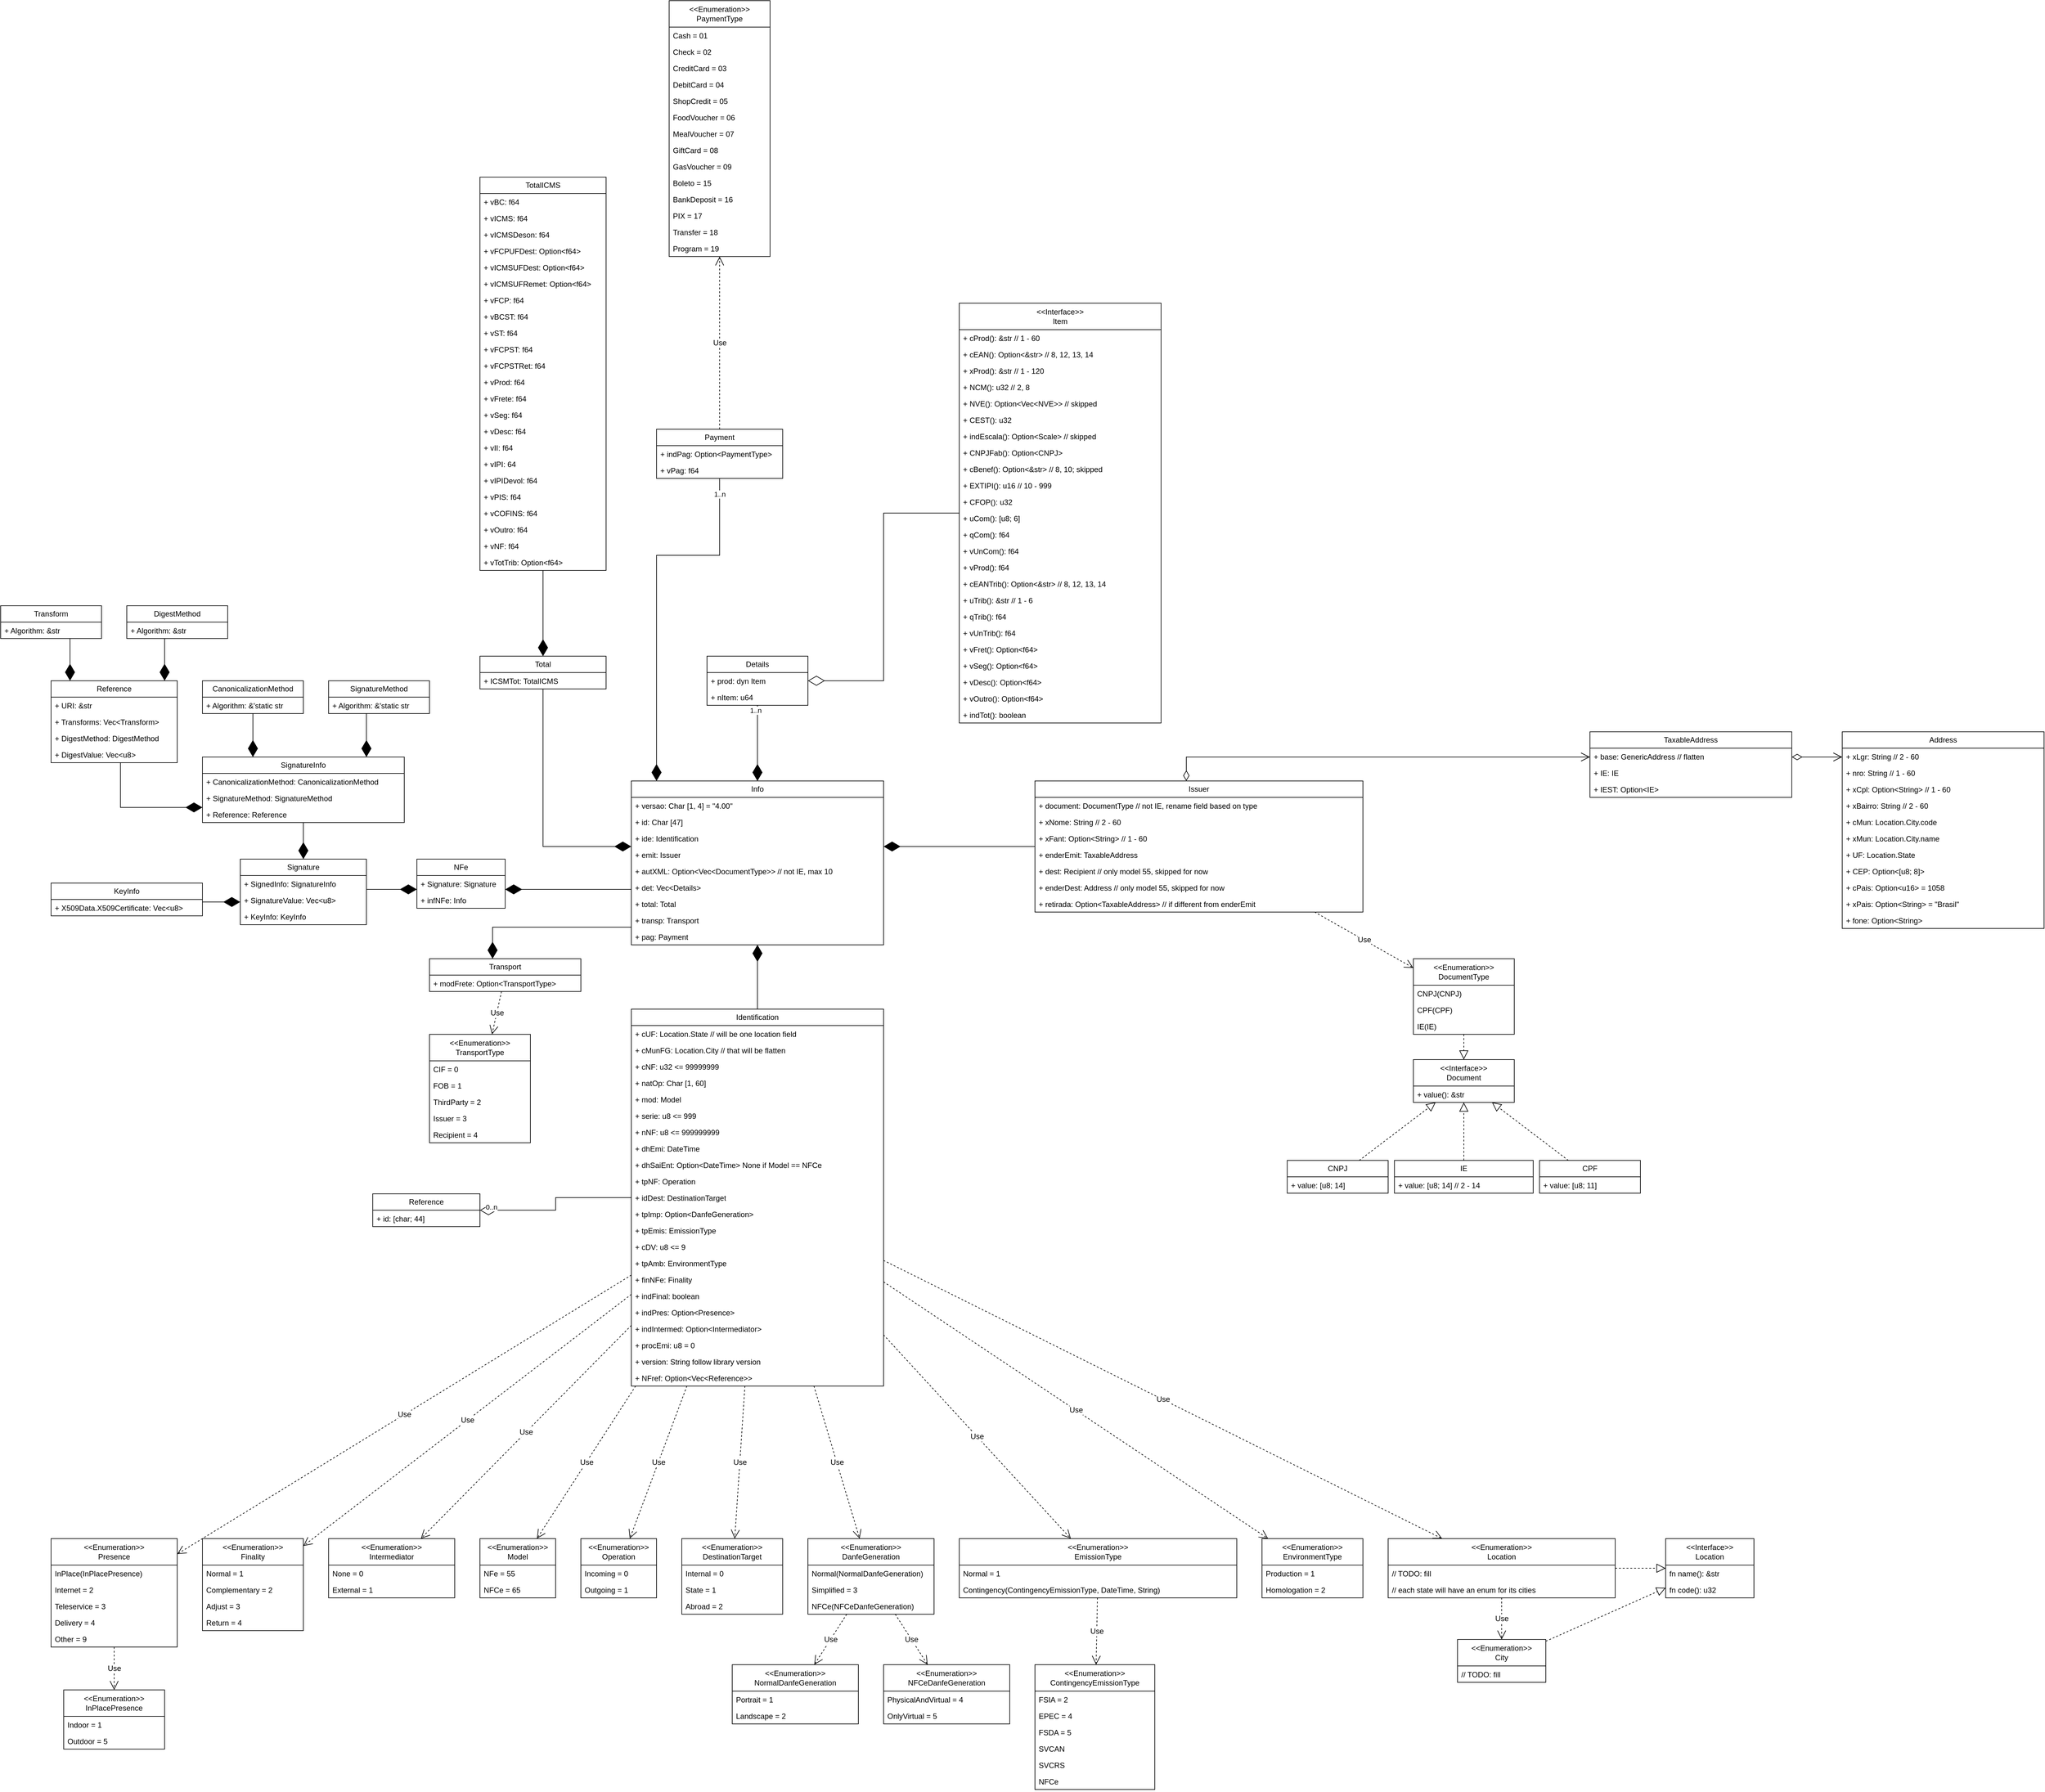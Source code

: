 <mxfile version="28.0.9">
  <diagram name="Page-1" id="7HrlGXNuTohXWbhlAdEx">
    <mxGraphModel dx="3150" dy="3892" grid="1" gridSize="10" guides="1" tooltips="1" connect="1" arrows="1" fold="1" page="1" pageScale="1" pageWidth="850" pageHeight="1100" math="0" shadow="0">
      <root>
        <mxCell id="0" />
        <mxCell id="1" parent="0" />
        <mxCell id="1_pdZtPg4fKW0Cg-A20n-1" value="NFe" style="swimlane;fontStyle=0;childLayout=stackLayout;horizontal=1;startSize=26;fillColor=none;horizontalStack=0;resizeParent=1;resizeParentMax=0;resizeLast=0;collapsible=1;marginBottom=0;whiteSpace=wrap;html=1;" parent="1" vertex="1">
          <mxGeometry x="-100" y="-78" width="140" height="78" as="geometry" />
        </mxCell>
        <mxCell id="Mvv2vn0ftSJQ6c5ZRIG0-138" value="+ Signature: Signature" style="text;strokeColor=none;fillColor=none;align=left;verticalAlign=top;spacingLeft=4;spacingRight=4;overflow=hidden;rotatable=0;points=[[0,0.5],[1,0.5]];portConstraint=eastwest;whiteSpace=wrap;html=1;" vertex="1" parent="1_pdZtPg4fKW0Cg-A20n-1">
          <mxGeometry y="26" width="140" height="26" as="geometry" />
        </mxCell>
        <mxCell id="1_pdZtPg4fKW0Cg-A20n-22" value="+ infNFe: Info" style="text;strokeColor=none;fillColor=none;align=left;verticalAlign=top;spacingLeft=4;spacingRight=4;overflow=hidden;rotatable=0;points=[[0,0.5],[1,0.5]];portConstraint=eastwest;whiteSpace=wrap;html=1;" parent="1_pdZtPg4fKW0Cg-A20n-1" vertex="1">
          <mxGeometry y="52" width="140" height="26" as="geometry" />
        </mxCell>
        <mxCell id="1_pdZtPg4fKW0Cg-A20n-5" value="Info" style="swimlane;fontStyle=0;childLayout=stackLayout;horizontal=1;startSize=26;fillColor=none;horizontalStack=0;resizeParent=1;resizeParentMax=0;resizeLast=0;collapsible=1;marginBottom=0;whiteSpace=wrap;html=1;" parent="1" vertex="1">
          <mxGeometry x="240" y="-202" width="400" height="260" as="geometry" />
        </mxCell>
        <mxCell id="1_pdZtPg4fKW0Cg-A20n-9" value="+ versao: Char [1, 4] = &quot;4.00&quot;" style="text;strokeColor=none;fillColor=none;align=left;verticalAlign=top;spacingLeft=4;spacingRight=4;overflow=hidden;rotatable=0;points=[[0,0.5],[1,0.5]];portConstraint=eastwest;whiteSpace=wrap;html=1;" parent="1_pdZtPg4fKW0Cg-A20n-5" vertex="1">
          <mxGeometry y="26" width="400" height="26" as="geometry" />
        </mxCell>
        <mxCell id="1_pdZtPg4fKW0Cg-A20n-10" value="+ id: Char [47]" style="text;strokeColor=none;fillColor=none;align=left;verticalAlign=top;spacingLeft=4;spacingRight=4;overflow=hidden;rotatable=0;points=[[0,0.5],[1,0.5]];portConstraint=eastwest;whiteSpace=wrap;html=1;" parent="1_pdZtPg4fKW0Cg-A20n-5" vertex="1">
          <mxGeometry y="52" width="400" height="26" as="geometry" />
        </mxCell>
        <mxCell id="1_pdZtPg4fKW0Cg-A20n-52" value="+ ide: Identification" style="text;strokeColor=none;fillColor=none;align=left;verticalAlign=top;spacingLeft=4;spacingRight=4;overflow=hidden;rotatable=0;points=[[0,0.5],[1,0.5]];portConstraint=eastwest;whiteSpace=wrap;html=1;" parent="1_pdZtPg4fKW0Cg-A20n-5" vertex="1">
          <mxGeometry y="78" width="400" height="26" as="geometry" />
        </mxCell>
        <mxCell id="qbkVJSEp3cL0iUCX4KgH-146" value="+ emit: Issuer" style="text;strokeColor=none;fillColor=none;align=left;verticalAlign=top;spacingLeft=4;spacingRight=4;overflow=hidden;rotatable=0;points=[[0,0.5],[1,0.5]];portConstraint=eastwest;whiteSpace=wrap;html=1;" parent="1_pdZtPg4fKW0Cg-A20n-5" vertex="1">
          <mxGeometry y="104" width="400" height="26" as="geometry" />
        </mxCell>
        <mxCell id="qbkVJSEp3cL0iUCX4KgH-148" value="+ autXML: Option&amp;lt;Vec&amp;lt;DocumentType&amp;gt;&amp;gt; // not IE, max 10" style="text;strokeColor=none;fillColor=none;align=left;verticalAlign=top;spacingLeft=4;spacingRight=4;overflow=hidden;rotatable=0;points=[[0,0.5],[1,0.5]];portConstraint=eastwest;whiteSpace=wrap;html=1;" parent="1_pdZtPg4fKW0Cg-A20n-5" vertex="1">
          <mxGeometry y="130" width="400" height="26" as="geometry" />
        </mxCell>
        <mxCell id="qbkVJSEp3cL0iUCX4KgH-149" value="+ det: Vec&amp;lt;Details&amp;gt;" style="text;strokeColor=none;fillColor=none;align=left;verticalAlign=top;spacingLeft=4;spacingRight=4;overflow=hidden;rotatable=0;points=[[0,0.5],[1,0.5]];portConstraint=eastwest;whiteSpace=wrap;html=1;" parent="1_pdZtPg4fKW0Cg-A20n-5" vertex="1">
          <mxGeometry y="156" width="400" height="26" as="geometry" />
        </mxCell>
        <mxCell id="Mvv2vn0ftSJQ6c5ZRIG0-51" value="+ total: Total" style="text;strokeColor=none;fillColor=none;align=left;verticalAlign=top;spacingLeft=4;spacingRight=4;overflow=hidden;rotatable=0;points=[[0,0.5],[1,0.5]];portConstraint=eastwest;whiteSpace=wrap;html=1;" vertex="1" parent="1_pdZtPg4fKW0Cg-A20n-5">
          <mxGeometry y="182" width="400" height="26" as="geometry" />
        </mxCell>
        <mxCell id="Mvv2vn0ftSJQ6c5ZRIG0-83" value="+ transp: Transport" style="text;strokeColor=none;fillColor=none;align=left;verticalAlign=top;spacingLeft=4;spacingRight=4;overflow=hidden;rotatable=0;points=[[0,0.5],[1,0.5]];portConstraint=eastwest;whiteSpace=wrap;html=1;" vertex="1" parent="1_pdZtPg4fKW0Cg-A20n-5">
          <mxGeometry y="208" width="400" height="26" as="geometry" />
        </mxCell>
        <mxCell id="Mvv2vn0ftSJQ6c5ZRIG0-105" value="+ pag: Payment" style="text;strokeColor=none;fillColor=none;align=left;verticalAlign=top;spacingLeft=4;spacingRight=4;overflow=hidden;rotatable=0;points=[[0,0.5],[1,0.5]];portConstraint=eastwest;whiteSpace=wrap;html=1;" vertex="1" parent="1_pdZtPg4fKW0Cg-A20n-5">
          <mxGeometry y="234" width="400" height="26" as="geometry" />
        </mxCell>
        <mxCell id="1_pdZtPg4fKW0Cg-A20n-11" value="&amp;lt;&amp;lt;Enumeration&amp;gt;&amp;gt;&lt;div&gt;Location&lt;/div&gt;" style="swimlane;fontStyle=0;childLayout=stackLayout;horizontal=1;startSize=42;fillColor=none;horizontalStack=0;resizeParent=1;resizeParentMax=0;resizeLast=0;collapsible=1;marginBottom=0;whiteSpace=wrap;html=1;" parent="1" vertex="1">
          <mxGeometry x="1440" y="1000" width="360" height="94" as="geometry" />
        </mxCell>
        <mxCell id="1_pdZtPg4fKW0Cg-A20n-13" value="// TODO: fill" style="text;strokeColor=none;fillColor=none;align=left;verticalAlign=top;spacingLeft=4;spacingRight=4;overflow=hidden;rotatable=0;points=[[0,0.5],[1,0.5]];portConstraint=eastwest;whiteSpace=wrap;html=1;" parent="1_pdZtPg4fKW0Cg-A20n-11" vertex="1">
          <mxGeometry y="42" width="360" height="26" as="geometry" />
        </mxCell>
        <mxCell id="qbkVJSEp3cL0iUCX4KgH-34" value="// each state will have an enum for its cities" style="text;strokeColor=none;fillColor=none;align=left;verticalAlign=top;spacingLeft=4;spacingRight=4;overflow=hidden;rotatable=0;points=[[0,0.5],[1,0.5]];portConstraint=eastwest;whiteSpace=wrap;html=1;" parent="1_pdZtPg4fKW0Cg-A20n-11" vertex="1">
          <mxGeometry y="68" width="360" height="26" as="geometry" />
        </mxCell>
        <mxCell id="1_pdZtPg4fKW0Cg-A20n-21" value="" style="endArrow=diamondThin;endFill=1;endSize=24;html=1;rounded=0;fontSize=12;edgeStyle=orthogonalEdgeStyle;" parent="1" source="1_pdZtPg4fKW0Cg-A20n-5" target="1_pdZtPg4fKW0Cg-A20n-1" edge="1">
          <mxGeometry width="160" relative="1" as="geometry">
            <mxPoint x="270" y="270" as="sourcePoint" />
            <mxPoint x="430" y="270" as="targetPoint" />
            <Array as="points">
              <mxPoint x="150" y="-30" />
              <mxPoint x="150" y="-30" />
            </Array>
          </mxGeometry>
        </mxCell>
        <mxCell id="1_pdZtPg4fKW0Cg-A20n-23" value="Use" style="endArrow=open;endSize=12;dashed=1;html=1;rounded=0;fontSize=12;curved=1;" parent="1" source="1_pdZtPg4fKW0Cg-A20n-39" target="1_pdZtPg4fKW0Cg-A20n-11" edge="1">
          <mxGeometry width="160" relative="1" as="geometry">
            <mxPoint x="520" y="250" as="sourcePoint" />
            <mxPoint x="680" y="250" as="targetPoint" />
          </mxGeometry>
        </mxCell>
        <mxCell id="1_pdZtPg4fKW0Cg-A20n-26" value="&amp;lt;&amp;lt;Enumeration&amp;gt;&amp;gt;&lt;div&gt;Model&lt;/div&gt;" style="swimlane;fontStyle=0;childLayout=stackLayout;horizontal=1;startSize=42;fillColor=none;horizontalStack=0;resizeParent=1;resizeParentMax=0;resizeLast=0;collapsible=1;marginBottom=0;whiteSpace=wrap;html=1;" parent="1" vertex="1">
          <mxGeometry y="1000" width="120" height="94" as="geometry" />
        </mxCell>
        <mxCell id="1_pdZtPg4fKW0Cg-A20n-27" value="NFe = 55" style="text;strokeColor=none;fillColor=none;align=left;verticalAlign=top;spacingLeft=4;spacingRight=4;overflow=hidden;rotatable=0;points=[[0,0.5],[1,0.5]];portConstraint=eastwest;whiteSpace=wrap;html=1;" parent="1_pdZtPg4fKW0Cg-A20n-26" vertex="1">
          <mxGeometry y="42" width="120" height="26" as="geometry" />
        </mxCell>
        <mxCell id="1_pdZtPg4fKW0Cg-A20n-28" value="NFCe = 65" style="text;strokeColor=none;fillColor=none;align=left;verticalAlign=top;spacingLeft=4;spacingRight=4;overflow=hidden;rotatable=0;points=[[0,0.5],[1,0.5]];portConstraint=eastwest;whiteSpace=wrap;html=1;" parent="1_pdZtPg4fKW0Cg-A20n-26" vertex="1">
          <mxGeometry y="68" width="120" height="26" as="geometry" />
        </mxCell>
        <mxCell id="1_pdZtPg4fKW0Cg-A20n-29" value="Use" style="endArrow=open;endSize=12;dashed=1;html=1;rounded=0;fontSize=12;curved=1;" parent="1" source="1_pdZtPg4fKW0Cg-A20n-39" target="1_pdZtPg4fKW0Cg-A20n-26" edge="1">
          <mxGeometry width="160" relative="1" as="geometry">
            <mxPoint x="500" y="124" as="sourcePoint" />
            <mxPoint x="650" y="97" as="targetPoint" />
          </mxGeometry>
        </mxCell>
        <mxCell id="1_pdZtPg4fKW0Cg-A20n-35" value="&amp;lt;&amp;lt;Enumeration&amp;gt;&amp;gt;&lt;div&gt;Operation&lt;/div&gt;" style="swimlane;fontStyle=0;childLayout=stackLayout;horizontal=1;startSize=42;fillColor=none;horizontalStack=0;resizeParent=1;resizeParentMax=0;resizeLast=0;collapsible=1;marginBottom=0;whiteSpace=wrap;html=1;" parent="1" vertex="1">
          <mxGeometry x="160" y="1000" width="120" height="94" as="geometry" />
        </mxCell>
        <mxCell id="1_pdZtPg4fKW0Cg-A20n-37" value="Incoming = 0" style="text;strokeColor=none;fillColor=none;align=left;verticalAlign=top;spacingLeft=4;spacingRight=4;overflow=hidden;rotatable=0;points=[[0,0.5],[1,0.5]];portConstraint=eastwest;whiteSpace=wrap;html=1;" parent="1_pdZtPg4fKW0Cg-A20n-35" vertex="1">
          <mxGeometry y="42" width="120" height="26" as="geometry" />
        </mxCell>
        <mxCell id="1_pdZtPg4fKW0Cg-A20n-36" value="Outgoing = 1" style="text;strokeColor=none;fillColor=none;align=left;verticalAlign=top;spacingLeft=4;spacingRight=4;overflow=hidden;rotatable=0;points=[[0,0.5],[1,0.5]];portConstraint=eastwest;whiteSpace=wrap;html=1;" parent="1_pdZtPg4fKW0Cg-A20n-35" vertex="1">
          <mxGeometry y="68" width="120" height="26" as="geometry" />
        </mxCell>
        <mxCell id="1_pdZtPg4fKW0Cg-A20n-39" value="Identification" style="swimlane;fontStyle=0;childLayout=stackLayout;horizontal=1;startSize=26;fillColor=none;horizontalStack=0;resizeParent=1;resizeParentMax=0;resizeLast=0;collapsible=1;marginBottom=0;whiteSpace=wrap;html=1;" parent="1" vertex="1">
          <mxGeometry x="240" y="160" width="400" height="598" as="geometry" />
        </mxCell>
        <mxCell id="1_pdZtPg4fKW0Cg-A20n-42" value="+ cUF: Location.State // will be one location field" style="text;strokeColor=none;fillColor=none;align=left;verticalAlign=top;spacingLeft=4;spacingRight=4;overflow=hidden;rotatable=0;points=[[0,0.5],[1,0.5]];portConstraint=eastwest;whiteSpace=wrap;html=1;" parent="1_pdZtPg4fKW0Cg-A20n-39" vertex="1">
          <mxGeometry y="26" width="400" height="26" as="geometry" />
        </mxCell>
        <mxCell id="1_pdZtPg4fKW0Cg-A20n-62" value="+ cMunFG: Location.City // that will be flatten" style="text;strokeColor=none;fillColor=none;align=left;verticalAlign=top;spacingLeft=4;spacingRight=4;overflow=hidden;rotatable=0;points=[[0,0.5],[1,0.5]];portConstraint=eastwest;whiteSpace=wrap;html=1;" parent="1_pdZtPg4fKW0Cg-A20n-39" vertex="1">
          <mxGeometry y="52" width="400" height="26" as="geometry" />
        </mxCell>
        <mxCell id="1_pdZtPg4fKW0Cg-A20n-43" value="+ cNF: u32 &amp;lt;= 99999999" style="text;strokeColor=none;fillColor=none;align=left;verticalAlign=top;spacingLeft=4;spacingRight=4;overflow=hidden;rotatable=0;points=[[0,0.5],[1,0.5]];portConstraint=eastwest;whiteSpace=wrap;html=1;" parent="1_pdZtPg4fKW0Cg-A20n-39" vertex="1">
          <mxGeometry y="78" width="400" height="26" as="geometry" />
        </mxCell>
        <mxCell id="1_pdZtPg4fKW0Cg-A20n-44" value="+ natOp: Char [1, 60]" style="text;strokeColor=none;fillColor=none;align=left;verticalAlign=top;spacingLeft=4;spacingRight=4;overflow=hidden;rotatable=0;points=[[0,0.5],[1,0.5]];portConstraint=eastwest;whiteSpace=wrap;html=1;" parent="1_pdZtPg4fKW0Cg-A20n-39" vertex="1">
          <mxGeometry y="104" width="400" height="26" as="geometry" />
        </mxCell>
        <mxCell id="1_pdZtPg4fKW0Cg-A20n-45" value="+ mod: Model" style="text;strokeColor=none;fillColor=none;align=left;verticalAlign=top;spacingLeft=4;spacingRight=4;overflow=hidden;rotatable=0;points=[[0,0.5],[1,0.5]];portConstraint=eastwest;whiteSpace=wrap;html=1;" parent="1_pdZtPg4fKW0Cg-A20n-39" vertex="1">
          <mxGeometry y="130" width="400" height="26" as="geometry" />
        </mxCell>
        <mxCell id="1_pdZtPg4fKW0Cg-A20n-46" value="+ serie: u8 &amp;lt;= 999" style="text;strokeColor=none;fillColor=none;align=left;verticalAlign=top;spacingLeft=4;spacingRight=4;overflow=hidden;rotatable=0;points=[[0,0.5],[1,0.5]];portConstraint=eastwest;whiteSpace=wrap;html=1;" parent="1_pdZtPg4fKW0Cg-A20n-39" vertex="1">
          <mxGeometry y="156" width="400" height="26" as="geometry" />
        </mxCell>
        <mxCell id="1_pdZtPg4fKW0Cg-A20n-47" value="+ nNF: u8 &amp;lt;= 999999999" style="text;strokeColor=none;fillColor=none;align=left;verticalAlign=top;spacingLeft=4;spacingRight=4;overflow=hidden;rotatable=0;points=[[0,0.5],[1,0.5]];portConstraint=eastwest;whiteSpace=wrap;html=1;" parent="1_pdZtPg4fKW0Cg-A20n-39" vertex="1">
          <mxGeometry y="182" width="400" height="26" as="geometry" />
        </mxCell>
        <mxCell id="1_pdZtPg4fKW0Cg-A20n-48" value="+ dhEmi: DateTime" style="text;strokeColor=none;fillColor=none;align=left;verticalAlign=top;spacingLeft=4;spacingRight=4;overflow=hidden;rotatable=0;points=[[0,0.5],[1,0.5]];portConstraint=eastwest;whiteSpace=wrap;html=1;" parent="1_pdZtPg4fKW0Cg-A20n-39" vertex="1">
          <mxGeometry y="208" width="400" height="26" as="geometry" />
        </mxCell>
        <mxCell id="1_pdZtPg4fKW0Cg-A20n-49" value="+ dhSaiEnt: Option&amp;lt;DateTime&amp;gt; None if Model == NFCe" style="text;strokeColor=none;fillColor=none;align=left;verticalAlign=top;spacingLeft=4;spacingRight=4;overflow=hidden;rotatable=0;points=[[0,0.5],[1,0.5]];portConstraint=eastwest;whiteSpace=wrap;html=1;" parent="1_pdZtPg4fKW0Cg-A20n-39" vertex="1">
          <mxGeometry y="234" width="400" height="26" as="geometry" />
        </mxCell>
        <mxCell id="1_pdZtPg4fKW0Cg-A20n-50" value="+ tpNF: Operation" style="text;strokeColor=none;fillColor=none;align=left;verticalAlign=top;spacingLeft=4;spacingRight=4;overflow=hidden;rotatable=0;points=[[0,0.5],[1,0.5]];portConstraint=eastwest;whiteSpace=wrap;html=1;" parent="1_pdZtPg4fKW0Cg-A20n-39" vertex="1">
          <mxGeometry y="260" width="400" height="26" as="geometry" />
        </mxCell>
        <mxCell id="1_pdZtPg4fKW0Cg-A20n-51" value="+ idDest: DestinationTarget" style="text;strokeColor=none;fillColor=none;align=left;verticalAlign=top;spacingLeft=4;spacingRight=4;overflow=hidden;rotatable=0;points=[[0,0.5],[1,0.5]];portConstraint=eastwest;whiteSpace=wrap;html=1;" parent="1_pdZtPg4fKW0Cg-A20n-39" vertex="1">
          <mxGeometry y="286" width="400" height="26" as="geometry" />
        </mxCell>
        <mxCell id="1_pdZtPg4fKW0Cg-A20n-66" value="+ tpImp: Option&amp;lt;DanfeGeneration&amp;gt;" style="text;strokeColor=none;fillColor=none;align=left;verticalAlign=top;spacingLeft=4;spacingRight=4;overflow=hidden;rotatable=0;points=[[0,0.5],[1,0.5]];portConstraint=eastwest;whiteSpace=wrap;html=1;" parent="1_pdZtPg4fKW0Cg-A20n-39" vertex="1">
          <mxGeometry y="312" width="400" height="26" as="geometry" />
        </mxCell>
        <mxCell id="1_pdZtPg4fKW0Cg-A20n-87" value="+ tpEmis: EmissionType" style="text;strokeColor=none;fillColor=none;align=left;verticalAlign=top;spacingLeft=4;spacingRight=4;overflow=hidden;rotatable=0;points=[[0,0.5],[1,0.5]];portConstraint=eastwest;whiteSpace=wrap;html=1;" parent="1_pdZtPg4fKW0Cg-A20n-39" vertex="1">
          <mxGeometry y="338" width="400" height="26" as="geometry" />
        </mxCell>
        <mxCell id="1_pdZtPg4fKW0Cg-A20n-98" value="+ cDV: u8 &amp;lt;= 9" style="text;strokeColor=none;fillColor=none;align=left;verticalAlign=top;spacingLeft=4;spacingRight=4;overflow=hidden;rotatable=0;points=[[0,0.5],[1,0.5]];portConstraint=eastwest;whiteSpace=wrap;html=1;" parent="1_pdZtPg4fKW0Cg-A20n-39" vertex="1">
          <mxGeometry y="364" width="400" height="26" as="geometry" />
        </mxCell>
        <mxCell id="1_pdZtPg4fKW0Cg-A20n-99" value="+ tpAmb: EnvironmentType" style="text;strokeColor=none;fillColor=none;align=left;verticalAlign=top;spacingLeft=4;spacingRight=4;overflow=hidden;rotatable=0;points=[[0,0.5],[1,0.5]];portConstraint=eastwest;whiteSpace=wrap;html=1;" parent="1_pdZtPg4fKW0Cg-A20n-39" vertex="1">
          <mxGeometry y="390" width="400" height="26" as="geometry" />
        </mxCell>
        <mxCell id="1_pdZtPg4fKW0Cg-A20n-104" value="+ finNFe: Finality" style="text;strokeColor=none;fillColor=none;align=left;verticalAlign=top;spacingLeft=4;spacingRight=4;overflow=hidden;rotatable=0;points=[[0,0.5],[1,0.5]];portConstraint=eastwest;whiteSpace=wrap;html=1;" parent="1_pdZtPg4fKW0Cg-A20n-39" vertex="1">
          <mxGeometry y="416" width="400" height="26" as="geometry" />
        </mxCell>
        <mxCell id="1_pdZtPg4fKW0Cg-A20n-111" value="+ indFinal: boolean" style="text;strokeColor=none;fillColor=none;align=left;verticalAlign=top;spacingLeft=4;spacingRight=4;overflow=hidden;rotatable=0;points=[[0,0.5],[1,0.5]];portConstraint=eastwest;whiteSpace=wrap;html=1;" parent="1_pdZtPg4fKW0Cg-A20n-39" vertex="1">
          <mxGeometry y="442" width="400" height="26" as="geometry" />
        </mxCell>
        <mxCell id="1_pdZtPg4fKW0Cg-A20n-112" value="+ indPres: Option&amp;lt;Presence&amp;gt;" style="text;strokeColor=none;fillColor=none;align=left;verticalAlign=top;spacingLeft=4;spacingRight=4;overflow=hidden;rotatable=0;points=[[0,0.5],[1,0.5]];portConstraint=eastwest;whiteSpace=wrap;html=1;" parent="1_pdZtPg4fKW0Cg-A20n-39" vertex="1">
          <mxGeometry y="468" width="400" height="26" as="geometry" />
        </mxCell>
        <mxCell id="qbkVJSEp3cL0iUCX4KgH-8" value="+ indIntermed: Option&amp;lt;Intermediator&amp;gt;" style="text;strokeColor=none;fillColor=none;align=left;verticalAlign=top;spacingLeft=4;spacingRight=4;overflow=hidden;rotatable=0;points=[[0,0.5],[1,0.5]];portConstraint=eastwest;whiteSpace=wrap;html=1;" parent="1_pdZtPg4fKW0Cg-A20n-39" vertex="1">
          <mxGeometry y="494" width="400" height="26" as="geometry" />
        </mxCell>
        <mxCell id="qbkVJSEp3cL0iUCX4KgH-12" value="+ procEmi: u8 = 0" style="text;strokeColor=none;fillColor=none;align=left;verticalAlign=top;spacingLeft=4;spacingRight=4;overflow=hidden;rotatable=0;points=[[0,0.5],[1,0.5]];portConstraint=eastwest;whiteSpace=wrap;html=1;" parent="1_pdZtPg4fKW0Cg-A20n-39" vertex="1">
          <mxGeometry y="520" width="400" height="26" as="geometry" />
        </mxCell>
        <mxCell id="qbkVJSEp3cL0iUCX4KgH-13" value="+ version: String follow library version" style="text;strokeColor=none;fillColor=none;align=left;verticalAlign=top;spacingLeft=4;spacingRight=4;overflow=hidden;rotatable=0;points=[[0,0.5],[1,0.5]];portConstraint=eastwest;whiteSpace=wrap;html=1;" parent="1_pdZtPg4fKW0Cg-A20n-39" vertex="1">
          <mxGeometry y="546" width="400" height="26" as="geometry" />
        </mxCell>
        <mxCell id="qbkVJSEp3cL0iUCX4KgH-14" value="+ NFref: Option&amp;lt;Vec&amp;lt;Reference&amp;gt;&amp;gt;" style="text;strokeColor=none;fillColor=none;align=left;verticalAlign=top;spacingLeft=4;spacingRight=4;overflow=hidden;rotatable=0;points=[[0,0.5],[1,0.5]];portConstraint=eastwest;whiteSpace=wrap;html=1;" parent="1_pdZtPg4fKW0Cg-A20n-39" vertex="1">
          <mxGeometry y="572" width="400" height="26" as="geometry" />
        </mxCell>
        <mxCell id="1_pdZtPg4fKW0Cg-A20n-54" value="" style="endArrow=diamondThin;endFill=1;endSize=24;html=1;rounded=0;fontSize=12;edgeStyle=orthogonalEdgeStyle;" parent="1" source="1_pdZtPg4fKW0Cg-A20n-39" target="1_pdZtPg4fKW0Cg-A20n-5" edge="1">
          <mxGeometry width="160" relative="1" as="geometry">
            <mxPoint x="330" y="170" as="sourcePoint" />
            <mxPoint x="200" y="144" as="targetPoint" />
            <Array as="points">
              <mxPoint x="440" y="80" />
              <mxPoint x="440" y="80" />
            </Array>
          </mxGeometry>
        </mxCell>
        <mxCell id="1_pdZtPg4fKW0Cg-A20n-55" value="Use" style="endArrow=open;endSize=12;dashed=1;html=1;rounded=0;fontSize=12;curved=1;" parent="1" source="1_pdZtPg4fKW0Cg-A20n-39" target="1_pdZtPg4fKW0Cg-A20n-35" edge="1">
          <mxGeometry width="160" relative="1" as="geometry">
            <mxPoint x="640" y="291" as="sourcePoint" />
            <mxPoint x="850" y="235" as="targetPoint" />
          </mxGeometry>
        </mxCell>
        <mxCell id="1_pdZtPg4fKW0Cg-A20n-56" value="&amp;lt;&amp;lt;Enumeration&amp;gt;&amp;gt;&lt;div&gt;DestinationTarget&lt;/div&gt;" style="swimlane;fontStyle=0;childLayout=stackLayout;horizontal=1;startSize=42;fillColor=none;horizontalStack=0;resizeParent=1;resizeParentMax=0;resizeLast=0;collapsible=1;marginBottom=0;whiteSpace=wrap;html=1;" parent="1" vertex="1">
          <mxGeometry x="320" y="1000" width="160" height="120" as="geometry" />
        </mxCell>
        <mxCell id="1_pdZtPg4fKW0Cg-A20n-57" value="Internal = 0" style="text;strokeColor=none;fillColor=none;align=left;verticalAlign=top;spacingLeft=4;spacingRight=4;overflow=hidden;rotatable=0;points=[[0,0.5],[1,0.5]];portConstraint=eastwest;whiteSpace=wrap;html=1;" parent="1_pdZtPg4fKW0Cg-A20n-56" vertex="1">
          <mxGeometry y="42" width="160" height="26" as="geometry" />
        </mxCell>
        <mxCell id="1_pdZtPg4fKW0Cg-A20n-58" value="State = 1" style="text;strokeColor=none;fillColor=none;align=left;verticalAlign=top;spacingLeft=4;spacingRight=4;overflow=hidden;rotatable=0;points=[[0,0.5],[1,0.5]];portConstraint=eastwest;whiteSpace=wrap;html=1;" parent="1_pdZtPg4fKW0Cg-A20n-56" vertex="1">
          <mxGeometry y="68" width="160" height="26" as="geometry" />
        </mxCell>
        <mxCell id="1_pdZtPg4fKW0Cg-A20n-61" value="Abroad = 2" style="text;strokeColor=none;fillColor=none;align=left;verticalAlign=top;spacingLeft=4;spacingRight=4;overflow=hidden;rotatable=0;points=[[0,0.5],[1,0.5]];portConstraint=eastwest;whiteSpace=wrap;html=1;" parent="1_pdZtPg4fKW0Cg-A20n-56" vertex="1">
          <mxGeometry y="94" width="160" height="26" as="geometry" />
        </mxCell>
        <mxCell id="1_pdZtPg4fKW0Cg-A20n-60" value="Use" style="endArrow=open;endSize=12;dashed=1;html=1;rounded=0;fontSize=12;curved=1;" parent="1" source="1_pdZtPg4fKW0Cg-A20n-39" target="1_pdZtPg4fKW0Cg-A20n-56" edge="1">
          <mxGeometry width="160" relative="1" as="geometry">
            <mxPoint x="640" y="334" as="sourcePoint" />
            <mxPoint x="850" y="336" as="targetPoint" />
          </mxGeometry>
        </mxCell>
        <mxCell id="1_pdZtPg4fKW0Cg-A20n-63" value="&amp;lt;&amp;lt;Enumeration&amp;gt;&amp;gt;&lt;div&gt;City&lt;/div&gt;" style="swimlane;fontStyle=0;childLayout=stackLayout;horizontal=1;startSize=42;fillColor=none;horizontalStack=0;resizeParent=1;resizeParentMax=0;resizeLast=0;collapsible=1;marginBottom=0;whiteSpace=wrap;html=1;" parent="1" vertex="1">
          <mxGeometry x="1550" y="1160" width="140" height="68" as="geometry" />
        </mxCell>
        <mxCell id="1_pdZtPg4fKW0Cg-A20n-64" value="// TODO: fill" style="text;strokeColor=none;fillColor=none;align=left;verticalAlign=top;spacingLeft=4;spacingRight=4;overflow=hidden;rotatable=0;points=[[0,0.5],[1,0.5]];portConstraint=eastwest;whiteSpace=wrap;html=1;" parent="1_pdZtPg4fKW0Cg-A20n-63" vertex="1">
          <mxGeometry y="42" width="140" height="26" as="geometry" />
        </mxCell>
        <mxCell id="1_pdZtPg4fKW0Cg-A20n-67" value="&amp;lt;&amp;lt;Enumeration&amp;gt;&amp;gt;&lt;div&gt;DanfeGeneration&lt;/div&gt;" style="swimlane;fontStyle=0;childLayout=stackLayout;horizontal=1;startSize=42;fillColor=none;horizontalStack=0;resizeParent=1;resizeParentMax=0;resizeLast=0;collapsible=1;marginBottom=0;whiteSpace=wrap;html=1;" parent="1" vertex="1">
          <mxGeometry x="520" y="1000" width="200" height="120" as="geometry" />
        </mxCell>
        <mxCell id="1_pdZtPg4fKW0Cg-A20n-69" value="Normal(NormalDanfeGeneration)" style="text;strokeColor=none;fillColor=none;align=left;verticalAlign=top;spacingLeft=4;spacingRight=4;overflow=hidden;rotatable=0;points=[[0,0.5],[1,0.5]];portConstraint=eastwest;whiteSpace=wrap;html=1;" parent="1_pdZtPg4fKW0Cg-A20n-67" vertex="1">
          <mxGeometry y="42" width="200" height="26" as="geometry" />
        </mxCell>
        <mxCell id="1_pdZtPg4fKW0Cg-A20n-70" value="Simplified = 3" style="text;strokeColor=none;fillColor=none;align=left;verticalAlign=top;spacingLeft=4;spacingRight=4;overflow=hidden;rotatable=0;points=[[0,0.5],[1,0.5]];portConstraint=eastwest;whiteSpace=wrap;html=1;" parent="1_pdZtPg4fKW0Cg-A20n-67" vertex="1">
          <mxGeometry y="68" width="200" height="26" as="geometry" />
        </mxCell>
        <mxCell id="1_pdZtPg4fKW0Cg-A20n-78" value="NFCe(NFCeDanfeGeneration)" style="text;strokeColor=none;fillColor=none;align=left;verticalAlign=top;spacingLeft=4;spacingRight=4;overflow=hidden;rotatable=0;points=[[0,0.5],[1,0.5]];portConstraint=eastwest;whiteSpace=wrap;html=1;" parent="1_pdZtPg4fKW0Cg-A20n-67" vertex="1">
          <mxGeometry y="94" width="200" height="26" as="geometry" />
        </mxCell>
        <mxCell id="1_pdZtPg4fKW0Cg-A20n-71" value="Use" style="endArrow=open;endSize=12;dashed=1;html=1;rounded=0;fontSize=12;curved=1;" parent="1" source="1_pdZtPg4fKW0Cg-A20n-39" target="1_pdZtPg4fKW0Cg-A20n-67" edge="1">
          <mxGeometry width="160" relative="1" as="geometry">
            <mxPoint x="640" y="399" as="sourcePoint" />
            <mxPoint x="850" y="452" as="targetPoint" />
          </mxGeometry>
        </mxCell>
        <mxCell id="1_pdZtPg4fKW0Cg-A20n-72" value="&amp;lt;&amp;lt;Enumeration&amp;gt;&amp;gt;&lt;div&gt;NormalDanfeGeneration&lt;/div&gt;" style="swimlane;fontStyle=0;childLayout=stackLayout;horizontal=1;startSize=42;fillColor=none;horizontalStack=0;resizeParent=1;resizeParentMax=0;resizeLast=0;collapsible=1;marginBottom=0;whiteSpace=wrap;html=1;" parent="1" vertex="1">
          <mxGeometry x="400" y="1200" width="200" height="94" as="geometry" />
        </mxCell>
        <mxCell id="1_pdZtPg4fKW0Cg-A20n-73" value="Portrait = 1" style="text;strokeColor=none;fillColor=none;align=left;verticalAlign=top;spacingLeft=4;spacingRight=4;overflow=hidden;rotatable=0;points=[[0,0.5],[1,0.5]];portConstraint=eastwest;whiteSpace=wrap;html=1;" parent="1_pdZtPg4fKW0Cg-A20n-72" vertex="1">
          <mxGeometry y="42" width="200" height="26" as="geometry" />
        </mxCell>
        <mxCell id="1_pdZtPg4fKW0Cg-A20n-74" value="Landscape = 2" style="text;strokeColor=none;fillColor=none;align=left;verticalAlign=top;spacingLeft=4;spacingRight=4;overflow=hidden;rotatable=0;points=[[0,0.5],[1,0.5]];portConstraint=eastwest;whiteSpace=wrap;html=1;" parent="1_pdZtPg4fKW0Cg-A20n-72" vertex="1">
          <mxGeometry y="68" width="200" height="26" as="geometry" />
        </mxCell>
        <mxCell id="1_pdZtPg4fKW0Cg-A20n-76" value="Use" style="endArrow=open;endSize=12;dashed=1;html=1;rounded=0;fontSize=12;curved=1;" parent="1" source="1_pdZtPg4fKW0Cg-A20n-11" target="1_pdZtPg4fKW0Cg-A20n-63" edge="1">
          <mxGeometry width="160" relative="1" as="geometry">
            <mxPoint x="640" y="259" as="sourcePoint" />
            <mxPoint x="866" y="118" as="targetPoint" />
          </mxGeometry>
        </mxCell>
        <mxCell id="1_pdZtPg4fKW0Cg-A20n-77" value="Use" style="endArrow=open;endSize=12;dashed=1;html=1;rounded=0;fontSize=12;curved=1;" parent="1" source="1_pdZtPg4fKW0Cg-A20n-67" target="1_pdZtPg4fKW0Cg-A20n-72" edge="1">
          <mxGeometry width="160" relative="1" as="geometry">
            <mxPoint x="-130" y="1298" as="sourcePoint" />
            <mxPoint x="90" y="1420" as="targetPoint" />
          </mxGeometry>
        </mxCell>
        <mxCell id="1_pdZtPg4fKW0Cg-A20n-79" value="&amp;lt;&amp;lt;Enumeration&amp;gt;&amp;gt;&lt;div&gt;NFCeDanfeGeneration&lt;/div&gt;" style="swimlane;fontStyle=0;childLayout=stackLayout;horizontal=1;startSize=42;fillColor=none;horizontalStack=0;resizeParent=1;resizeParentMax=0;resizeLast=0;collapsible=1;marginBottom=0;whiteSpace=wrap;html=1;" parent="1" vertex="1">
          <mxGeometry x="640" y="1200" width="200" height="94" as="geometry" />
        </mxCell>
        <mxCell id="1_pdZtPg4fKW0Cg-A20n-80" value="PhysicalAndVirtual = 4" style="text;strokeColor=none;fillColor=none;align=left;verticalAlign=top;spacingLeft=4;spacingRight=4;overflow=hidden;rotatable=0;points=[[0,0.5],[1,0.5]];portConstraint=eastwest;whiteSpace=wrap;html=1;" parent="1_pdZtPg4fKW0Cg-A20n-79" vertex="1">
          <mxGeometry y="42" width="200" height="26" as="geometry" />
        </mxCell>
        <mxCell id="1_pdZtPg4fKW0Cg-A20n-81" value="OnlyVirtual = 5" style="text;strokeColor=none;fillColor=none;align=left;verticalAlign=top;spacingLeft=4;spacingRight=4;overflow=hidden;rotatable=0;points=[[0,0.5],[1,0.5]];portConstraint=eastwest;whiteSpace=wrap;html=1;" parent="1_pdZtPg4fKW0Cg-A20n-79" vertex="1">
          <mxGeometry y="68" width="200" height="26" as="geometry" />
        </mxCell>
        <mxCell id="1_pdZtPg4fKW0Cg-A20n-82" value="Use" style="endArrow=open;endSize=12;dashed=1;html=1;rounded=0;fontSize=12;curved=1;" parent="1" source="1_pdZtPg4fKW0Cg-A20n-67" target="1_pdZtPg4fKW0Cg-A20n-79" edge="1">
          <mxGeometry width="160" relative="1" as="geometry">
            <mxPoint x="270" y="1475" as="sourcePoint" />
            <mxPoint x="360" y="1471" as="targetPoint" />
          </mxGeometry>
        </mxCell>
        <mxCell id="1_pdZtPg4fKW0Cg-A20n-83" value="&amp;lt;&amp;lt;Enumeration&amp;gt;&amp;gt;&lt;div&gt;EmissionType&lt;/div&gt;" style="swimlane;fontStyle=0;childLayout=stackLayout;horizontal=1;startSize=42;fillColor=none;horizontalStack=0;resizeParent=1;resizeParentMax=0;resizeLast=0;collapsible=1;marginBottom=0;whiteSpace=wrap;html=1;" parent="1" vertex="1">
          <mxGeometry x="760" y="1000" width="440" height="94" as="geometry" />
        </mxCell>
        <mxCell id="1_pdZtPg4fKW0Cg-A20n-84" value="Normal = 1" style="text;strokeColor=none;fillColor=none;align=left;verticalAlign=top;spacingLeft=4;spacingRight=4;overflow=hidden;rotatable=0;points=[[0,0.5],[1,0.5]];portConstraint=eastwest;whiteSpace=wrap;html=1;" parent="1_pdZtPg4fKW0Cg-A20n-83" vertex="1">
          <mxGeometry y="42" width="440" height="26" as="geometry" />
        </mxCell>
        <mxCell id="1_pdZtPg4fKW0Cg-A20n-85" value="Contingency(ContingencyEmissionType, DateTime, String)" style="text;strokeColor=none;fillColor=none;align=left;verticalAlign=top;spacingLeft=4;spacingRight=4;overflow=hidden;rotatable=0;points=[[0,0.5],[1,0.5]];portConstraint=eastwest;whiteSpace=wrap;html=1;" parent="1_pdZtPg4fKW0Cg-A20n-83" vertex="1">
          <mxGeometry y="68" width="440" height="26" as="geometry" />
        </mxCell>
        <mxCell id="1_pdZtPg4fKW0Cg-A20n-88" value="Use" style="endArrow=open;endSize=12;dashed=1;html=1;rounded=0;fontSize=12;curved=1;" parent="1" source="1_pdZtPg4fKW0Cg-A20n-39" target="1_pdZtPg4fKW0Cg-A20n-83" edge="1">
          <mxGeometry width="160" relative="1" as="geometry">
            <mxPoint x="700" y="440" as="sourcePoint" />
            <mxPoint x="850" y="577" as="targetPoint" />
          </mxGeometry>
        </mxCell>
        <mxCell id="1_pdZtPg4fKW0Cg-A20n-90" value="&amp;lt;&amp;lt;Enumeration&amp;gt;&amp;gt;&lt;div&gt;ContingencyEmissionType&lt;/div&gt;" style="swimlane;fontStyle=0;childLayout=stackLayout;horizontal=1;startSize=42;fillColor=none;horizontalStack=0;resizeParent=1;resizeParentMax=0;resizeLast=0;collapsible=1;marginBottom=0;whiteSpace=wrap;html=1;" parent="1" vertex="1">
          <mxGeometry x="880" y="1200" width="190" height="198" as="geometry" />
        </mxCell>
        <mxCell id="1_pdZtPg4fKW0Cg-A20n-91" value="FSIA = 2" style="text;strokeColor=none;fillColor=none;align=left;verticalAlign=top;spacingLeft=4;spacingRight=4;overflow=hidden;rotatable=0;points=[[0,0.5],[1,0.5]];portConstraint=eastwest;whiteSpace=wrap;html=1;" parent="1_pdZtPg4fKW0Cg-A20n-90" vertex="1">
          <mxGeometry y="42" width="190" height="26" as="geometry" />
        </mxCell>
        <mxCell id="1_pdZtPg4fKW0Cg-A20n-92" value="EPEC = 4" style="text;strokeColor=none;fillColor=none;align=left;verticalAlign=top;spacingLeft=4;spacingRight=4;overflow=hidden;rotatable=0;points=[[0,0.5],[1,0.5]];portConstraint=eastwest;whiteSpace=wrap;html=1;" parent="1_pdZtPg4fKW0Cg-A20n-90" vertex="1">
          <mxGeometry y="68" width="190" height="26" as="geometry" />
        </mxCell>
        <mxCell id="1_pdZtPg4fKW0Cg-A20n-94" value="FSDA = 5" style="text;strokeColor=none;fillColor=none;align=left;verticalAlign=top;spacingLeft=4;spacingRight=4;overflow=hidden;rotatable=0;points=[[0,0.5],[1,0.5]];portConstraint=eastwest;whiteSpace=wrap;html=1;" parent="1_pdZtPg4fKW0Cg-A20n-90" vertex="1">
          <mxGeometry y="94" width="190" height="26" as="geometry" />
        </mxCell>
        <mxCell id="1_pdZtPg4fKW0Cg-A20n-95" value="SVCAN" style="text;strokeColor=none;fillColor=none;align=left;verticalAlign=top;spacingLeft=4;spacingRight=4;overflow=hidden;rotatable=0;points=[[0,0.5],[1,0.5]];portConstraint=eastwest;whiteSpace=wrap;html=1;" parent="1_pdZtPg4fKW0Cg-A20n-90" vertex="1">
          <mxGeometry y="120" width="190" height="26" as="geometry" />
        </mxCell>
        <mxCell id="1_pdZtPg4fKW0Cg-A20n-96" value="SVCRS" style="text;strokeColor=none;fillColor=none;align=left;verticalAlign=top;spacingLeft=4;spacingRight=4;overflow=hidden;rotatable=0;points=[[0,0.5],[1,0.5]];portConstraint=eastwest;whiteSpace=wrap;html=1;" parent="1_pdZtPg4fKW0Cg-A20n-90" vertex="1">
          <mxGeometry y="146" width="190" height="26" as="geometry" />
        </mxCell>
        <mxCell id="1_pdZtPg4fKW0Cg-A20n-97" value="NFCe" style="text;strokeColor=none;fillColor=none;align=left;verticalAlign=top;spacingLeft=4;spacingRight=4;overflow=hidden;rotatable=0;points=[[0,0.5],[1,0.5]];portConstraint=eastwest;whiteSpace=wrap;html=1;" parent="1_pdZtPg4fKW0Cg-A20n-90" vertex="1">
          <mxGeometry y="172" width="190" height="26" as="geometry" />
        </mxCell>
        <mxCell id="1_pdZtPg4fKW0Cg-A20n-93" value="Use" style="endArrow=open;endSize=12;dashed=1;html=1;rounded=0;fontSize=12;curved=1;" parent="1" source="1_pdZtPg4fKW0Cg-A20n-83" target="1_pdZtPg4fKW0Cg-A20n-90" edge="1">
          <mxGeometry width="160" relative="1" as="geometry">
            <mxPoint x="270" y="1520" as="sourcePoint" />
            <mxPoint x="360" y="1558" as="targetPoint" />
          </mxGeometry>
        </mxCell>
        <mxCell id="1_pdZtPg4fKW0Cg-A20n-100" value="&amp;lt;&amp;lt;Enumeration&amp;gt;&amp;gt;&lt;div&gt;EnvironmentType&lt;/div&gt;" style="swimlane;fontStyle=0;childLayout=stackLayout;horizontal=1;startSize=42;fillColor=none;horizontalStack=0;resizeParent=1;resizeParentMax=0;resizeLast=0;collapsible=1;marginBottom=0;whiteSpace=wrap;html=1;" parent="1" vertex="1">
          <mxGeometry x="1240" y="1000" width="160" height="94" as="geometry" />
        </mxCell>
        <mxCell id="1_pdZtPg4fKW0Cg-A20n-101" value="Production = 1" style="text;strokeColor=none;fillColor=none;align=left;verticalAlign=top;spacingLeft=4;spacingRight=4;overflow=hidden;rotatable=0;points=[[0,0.5],[1,0.5]];portConstraint=eastwest;whiteSpace=wrap;html=1;" parent="1_pdZtPg4fKW0Cg-A20n-100" vertex="1">
          <mxGeometry y="42" width="160" height="26" as="geometry" />
        </mxCell>
        <mxCell id="1_pdZtPg4fKW0Cg-A20n-102" value="Homologation = 2" style="text;strokeColor=none;fillColor=none;align=left;verticalAlign=top;spacingLeft=4;spacingRight=4;overflow=hidden;rotatable=0;points=[[0,0.5],[1,0.5]];portConstraint=eastwest;whiteSpace=wrap;html=1;" parent="1_pdZtPg4fKW0Cg-A20n-100" vertex="1">
          <mxGeometry y="68" width="160" height="26" as="geometry" />
        </mxCell>
        <mxCell id="1_pdZtPg4fKW0Cg-A20n-103" value="Use" style="endArrow=open;endSize=12;dashed=1;html=1;rounded=0;fontSize=12;curved=1;" parent="1" source="1_pdZtPg4fKW0Cg-A20n-39" target="1_pdZtPg4fKW0Cg-A20n-100" edge="1">
          <mxGeometry width="160" relative="1" as="geometry">
            <mxPoint x="640" y="548" as="sourcePoint" />
            <mxPoint x="920" y="810" as="targetPoint" />
          </mxGeometry>
        </mxCell>
        <mxCell id="1_pdZtPg4fKW0Cg-A20n-105" value="&amp;lt;&amp;lt;Enumeration&amp;gt;&amp;gt;&lt;div&gt;Finality&lt;/div&gt;" style="swimlane;fontStyle=0;childLayout=stackLayout;horizontal=1;startSize=42;fillColor=none;horizontalStack=0;resizeParent=1;resizeParentMax=0;resizeLast=0;collapsible=1;marginBottom=0;whiteSpace=wrap;html=1;" parent="1" vertex="1">
          <mxGeometry x="-440" y="1000" width="160" height="146" as="geometry" />
        </mxCell>
        <mxCell id="1_pdZtPg4fKW0Cg-A20n-106" value="Normal = 1" style="text;strokeColor=none;fillColor=none;align=left;verticalAlign=top;spacingLeft=4;spacingRight=4;overflow=hidden;rotatable=0;points=[[0,0.5],[1,0.5]];portConstraint=eastwest;whiteSpace=wrap;html=1;" parent="1_pdZtPg4fKW0Cg-A20n-105" vertex="1">
          <mxGeometry y="42" width="160" height="26" as="geometry" />
        </mxCell>
        <mxCell id="1_pdZtPg4fKW0Cg-A20n-107" value="Complementary = 2" style="text;strokeColor=none;fillColor=none;align=left;verticalAlign=top;spacingLeft=4;spacingRight=4;overflow=hidden;rotatable=0;points=[[0,0.5],[1,0.5]];portConstraint=eastwest;whiteSpace=wrap;html=1;" parent="1_pdZtPg4fKW0Cg-A20n-105" vertex="1">
          <mxGeometry y="68" width="160" height="26" as="geometry" />
        </mxCell>
        <mxCell id="1_pdZtPg4fKW0Cg-A20n-108" value="Adjust = 3" style="text;strokeColor=none;fillColor=none;align=left;verticalAlign=top;spacingLeft=4;spacingRight=4;overflow=hidden;rotatable=0;points=[[0,0.5],[1,0.5]];portConstraint=eastwest;whiteSpace=wrap;html=1;" parent="1_pdZtPg4fKW0Cg-A20n-105" vertex="1">
          <mxGeometry y="94" width="160" height="26" as="geometry" />
        </mxCell>
        <mxCell id="1_pdZtPg4fKW0Cg-A20n-109" value="Return = 4" style="text;strokeColor=none;fillColor=none;align=left;verticalAlign=top;spacingLeft=4;spacingRight=4;overflow=hidden;rotatable=0;points=[[0,0.5],[1,0.5]];portConstraint=eastwest;whiteSpace=wrap;html=1;" parent="1_pdZtPg4fKW0Cg-A20n-105" vertex="1">
          <mxGeometry y="120" width="160" height="26" as="geometry" />
        </mxCell>
        <mxCell id="1_pdZtPg4fKW0Cg-A20n-110" value="Use" style="endArrow=open;endSize=12;dashed=1;html=1;rounded=0;fontSize=12;curved=1;" parent="1" source="1_pdZtPg4fKW0Cg-A20n-39" target="1_pdZtPg4fKW0Cg-A20n-105" edge="1">
          <mxGeometry width="160" relative="1" as="geometry">
            <mxPoint x="625" y="632" as="sourcePoint" />
            <mxPoint x="899" y="1050" as="targetPoint" />
          </mxGeometry>
        </mxCell>
        <mxCell id="1_pdZtPg4fKW0Cg-A20n-113" value="&amp;lt;&amp;lt;Enumeration&amp;gt;&amp;gt;&lt;div&gt;Presence&lt;/div&gt;" style="swimlane;fontStyle=0;childLayout=stackLayout;horizontal=1;startSize=42;fillColor=none;horizontalStack=0;resizeParent=1;resizeParentMax=0;resizeLast=0;collapsible=1;marginBottom=0;whiteSpace=wrap;html=1;" parent="1" vertex="1">
          <mxGeometry x="-680" y="1000" width="200" height="172" as="geometry" />
        </mxCell>
        <mxCell id="1_pdZtPg4fKW0Cg-A20n-114" value="InPlace(InPlacePresence)" style="text;strokeColor=none;fillColor=none;align=left;verticalAlign=top;spacingLeft=4;spacingRight=4;overflow=hidden;rotatable=0;points=[[0,0.5],[1,0.5]];portConstraint=eastwest;whiteSpace=wrap;html=1;" parent="1_pdZtPg4fKW0Cg-A20n-113" vertex="1">
          <mxGeometry y="42" width="200" height="26" as="geometry" />
        </mxCell>
        <mxCell id="1_pdZtPg4fKW0Cg-A20n-115" value="Internet = 2" style="text;strokeColor=none;fillColor=none;align=left;verticalAlign=top;spacingLeft=4;spacingRight=4;overflow=hidden;rotatable=0;points=[[0,0.5],[1,0.5]];portConstraint=eastwest;whiteSpace=wrap;html=1;" parent="1_pdZtPg4fKW0Cg-A20n-113" vertex="1">
          <mxGeometry y="68" width="200" height="26" as="geometry" />
        </mxCell>
        <mxCell id="1_pdZtPg4fKW0Cg-A20n-116" value="Teleservice = 3" style="text;strokeColor=none;fillColor=none;align=left;verticalAlign=top;spacingLeft=4;spacingRight=4;overflow=hidden;rotatable=0;points=[[0,0.5],[1,0.5]];portConstraint=eastwest;whiteSpace=wrap;html=1;" parent="1_pdZtPg4fKW0Cg-A20n-113" vertex="1">
          <mxGeometry y="94" width="200" height="26" as="geometry" />
        </mxCell>
        <mxCell id="1_pdZtPg4fKW0Cg-A20n-117" value="Delivery = 4" style="text;strokeColor=none;fillColor=none;align=left;verticalAlign=top;spacingLeft=4;spacingRight=4;overflow=hidden;rotatable=0;points=[[0,0.5],[1,0.5]];portConstraint=eastwest;whiteSpace=wrap;html=1;" parent="1_pdZtPg4fKW0Cg-A20n-113" vertex="1">
          <mxGeometry y="120" width="200" height="26" as="geometry" />
        </mxCell>
        <mxCell id="1_pdZtPg4fKW0Cg-A20n-124" value="Other = 9" style="text;strokeColor=none;fillColor=none;align=left;verticalAlign=top;spacingLeft=4;spacingRight=4;overflow=hidden;rotatable=0;points=[[0,0.5],[1,0.5]];portConstraint=eastwest;whiteSpace=wrap;html=1;" parent="1_pdZtPg4fKW0Cg-A20n-113" vertex="1">
          <mxGeometry y="146" width="200" height="26" as="geometry" />
        </mxCell>
        <mxCell id="1_pdZtPg4fKW0Cg-A20n-119" value="&amp;lt;&amp;lt;Enumeration&amp;gt;&amp;gt;&lt;div&gt;InPlacePresence&lt;/div&gt;" style="swimlane;fontStyle=0;childLayout=stackLayout;horizontal=1;startSize=42;fillColor=none;horizontalStack=0;resizeParent=1;resizeParentMax=0;resizeLast=0;collapsible=1;marginBottom=0;whiteSpace=wrap;html=1;" parent="1" vertex="1">
          <mxGeometry x="-660" y="1240" width="160" height="94" as="geometry" />
        </mxCell>
        <mxCell id="1_pdZtPg4fKW0Cg-A20n-120" value="Indoor = 1" style="text;strokeColor=none;fillColor=none;align=left;verticalAlign=top;spacingLeft=4;spacingRight=4;overflow=hidden;rotatable=0;points=[[0,0.5],[1,0.5]];portConstraint=eastwest;whiteSpace=wrap;html=1;" parent="1_pdZtPg4fKW0Cg-A20n-119" vertex="1">
          <mxGeometry y="42" width="160" height="26" as="geometry" />
        </mxCell>
        <mxCell id="1_pdZtPg4fKW0Cg-A20n-121" value="Outdoor = 5" style="text;strokeColor=none;fillColor=none;align=left;verticalAlign=top;spacingLeft=4;spacingRight=4;overflow=hidden;rotatable=0;points=[[0,0.5],[1,0.5]];portConstraint=eastwest;whiteSpace=wrap;html=1;" parent="1_pdZtPg4fKW0Cg-A20n-119" vertex="1">
          <mxGeometry y="68" width="160" height="26" as="geometry" />
        </mxCell>
        <mxCell id="1_pdZtPg4fKW0Cg-A20n-125" value="Use" style="endArrow=open;endSize=12;dashed=1;html=1;rounded=0;fontSize=12;curved=1;" parent="1" source="1_pdZtPg4fKW0Cg-A20n-113" target="1_pdZtPg4fKW0Cg-A20n-119" edge="1">
          <mxGeometry width="160" relative="1" as="geometry">
            <mxPoint x="-24" y="2250" as="sourcePoint" />
            <mxPoint x="230" y="2577" as="targetPoint" />
          </mxGeometry>
        </mxCell>
        <mxCell id="1_pdZtPg4fKW0Cg-A20n-126" value="Use" style="endArrow=open;endSize=12;dashed=1;html=1;rounded=0;fontSize=12;curved=1;" parent="1" source="1_pdZtPg4fKW0Cg-A20n-39" target="1_pdZtPg4fKW0Cg-A20n-113" edge="1">
          <mxGeometry width="160" relative="1" as="geometry">
            <mxPoint x="618" y="684" as="sourcePoint" />
            <mxPoint x="770" y="1220" as="targetPoint" />
          </mxGeometry>
        </mxCell>
        <mxCell id="qbkVJSEp3cL0iUCX4KgH-1" value="&amp;lt;&amp;lt;Enumeration&amp;gt;&amp;gt;&lt;div&gt;Intermediator&lt;/div&gt;" style="swimlane;fontStyle=0;childLayout=stackLayout;horizontal=1;startSize=42;fillColor=none;horizontalStack=0;resizeParent=1;resizeParentMax=0;resizeLast=0;collapsible=1;marginBottom=0;whiteSpace=wrap;html=1;" parent="1" vertex="1">
          <mxGeometry x="-240" y="1000" width="200" height="94" as="geometry" />
        </mxCell>
        <mxCell id="qbkVJSEp3cL0iUCX4KgH-2" value="None = 0" style="text;strokeColor=none;fillColor=none;align=left;verticalAlign=top;spacingLeft=4;spacingRight=4;overflow=hidden;rotatable=0;points=[[0,0.5],[1,0.5]];portConstraint=eastwest;whiteSpace=wrap;html=1;" parent="qbkVJSEp3cL0iUCX4KgH-1" vertex="1">
          <mxGeometry y="42" width="200" height="26" as="geometry" />
        </mxCell>
        <mxCell id="qbkVJSEp3cL0iUCX4KgH-3" value="External = 1" style="text;strokeColor=none;fillColor=none;align=left;verticalAlign=top;spacingLeft=4;spacingRight=4;overflow=hidden;rotatable=0;points=[[0,0.5],[1,0.5]];portConstraint=eastwest;whiteSpace=wrap;html=1;" parent="qbkVJSEp3cL0iUCX4KgH-1" vertex="1">
          <mxGeometry y="68" width="200" height="26" as="geometry" />
        </mxCell>
        <mxCell id="qbkVJSEp3cL0iUCX4KgH-7" value="Use" style="endArrow=open;endSize=12;dashed=1;html=1;rounded=0;fontSize=12;curved=1;" parent="1" source="1_pdZtPg4fKW0Cg-A20n-39" target="qbkVJSEp3cL0iUCX4KgH-1" edge="1">
          <mxGeometry width="160" relative="1" as="geometry">
            <mxPoint x="564" y="684" as="sourcePoint" />
            <mxPoint x="907" y="1370" as="targetPoint" />
          </mxGeometry>
        </mxCell>
        <mxCell id="qbkVJSEp3cL0iUCX4KgH-18" value="Reference" style="swimlane;fontStyle=0;childLayout=stackLayout;horizontal=1;startSize=26;fillColor=none;horizontalStack=0;resizeParent=1;resizeParentMax=0;resizeLast=0;collapsible=1;marginBottom=0;whiteSpace=wrap;html=1;" parent="1" vertex="1">
          <mxGeometry x="-170" y="453" width="170" height="52" as="geometry" />
        </mxCell>
        <mxCell id="qbkVJSEp3cL0iUCX4KgH-20" value="+ id: [char; 44]" style="text;strokeColor=none;fillColor=none;align=left;verticalAlign=top;spacingLeft=4;spacingRight=4;overflow=hidden;rotatable=0;points=[[0,0.5],[1,0.5]];portConstraint=eastwest;whiteSpace=wrap;html=1;" parent="qbkVJSEp3cL0iUCX4KgH-18" vertex="1">
          <mxGeometry y="26" width="170" height="26" as="geometry" />
        </mxCell>
        <mxCell id="qbkVJSEp3cL0iUCX4KgH-23" value="" style="endArrow=diamondThin;endFill=0;endSize=24;html=1;rounded=0;edgeStyle=orthogonalEdgeStyle;" parent="1" source="1_pdZtPg4fKW0Cg-A20n-39" target="qbkVJSEp3cL0iUCX4KgH-18" edge="1">
          <mxGeometry width="160" relative="1" as="geometry">
            <mxPoint x="270" y="960" as="sourcePoint" />
            <mxPoint x="430" y="960" as="targetPoint" />
          </mxGeometry>
        </mxCell>
        <mxCell id="qbkVJSEp3cL0iUCX4KgH-24" value="0..n" style="edgeLabel;html=1;align=center;verticalAlign=middle;resizable=0;points=[];" parent="qbkVJSEp3cL0iUCX4KgH-23" vertex="1" connectable="0">
          <mxGeometry x="-0.166" y="1" relative="1" as="geometry">
            <mxPoint x="-114" y="14" as="offset" />
          </mxGeometry>
        </mxCell>
        <mxCell id="qbkVJSEp3cL0iUCX4KgH-25" value="Issuer" style="swimlane;fontStyle=0;childLayout=stackLayout;horizontal=1;startSize=26;fillColor=none;horizontalStack=0;resizeParent=1;resizeParentMax=0;resizeLast=0;collapsible=1;marginBottom=0;whiteSpace=wrap;html=1;" parent="1" vertex="1">
          <mxGeometry x="880" y="-202" width="520" height="208" as="geometry" />
        </mxCell>
        <mxCell id="qbkVJSEp3cL0iUCX4KgH-28" value="+ document: DocumentType // not IE, rename field based on type" style="text;strokeColor=none;fillColor=none;align=left;verticalAlign=top;spacingLeft=4;spacingRight=4;overflow=hidden;rotatable=0;points=[[0,0.5],[1,0.5]];portConstraint=eastwest;whiteSpace=wrap;html=1;" parent="qbkVJSEp3cL0iUCX4KgH-25" vertex="1">
          <mxGeometry y="26" width="520" height="26" as="geometry" />
        </mxCell>
        <mxCell id="qbkVJSEp3cL0iUCX4KgH-81" value="+ xNome: String // 2 - 60" style="text;strokeColor=none;fillColor=none;align=left;verticalAlign=top;spacingLeft=4;spacingRight=4;overflow=hidden;rotatable=0;points=[[0,0.5],[1,0.5]];portConstraint=eastwest;whiteSpace=wrap;html=1;" parent="qbkVJSEp3cL0iUCX4KgH-25" vertex="1">
          <mxGeometry y="52" width="520" height="26" as="geometry" />
        </mxCell>
        <mxCell id="qbkVJSEp3cL0iUCX4KgH-82" value="+ xFant: Option&amp;lt;String&amp;gt; // 1 - 60" style="text;strokeColor=none;fillColor=none;align=left;verticalAlign=top;spacingLeft=4;spacingRight=4;overflow=hidden;rotatable=0;points=[[0,0.5],[1,0.5]];portConstraint=eastwest;whiteSpace=wrap;html=1;" parent="qbkVJSEp3cL0iUCX4KgH-25" vertex="1">
          <mxGeometry y="78" width="520" height="26" as="geometry" />
        </mxCell>
        <mxCell id="qbkVJSEp3cL0iUCX4KgH-83" value="+ enderEmit: TaxableAddress" style="text;strokeColor=none;fillColor=none;align=left;verticalAlign=top;spacingLeft=4;spacingRight=4;overflow=hidden;rotatable=0;points=[[0,0.5],[1,0.5]];portConstraint=eastwest;whiteSpace=wrap;html=1;" parent="qbkVJSEp3cL0iUCX4KgH-25" vertex="1">
          <mxGeometry y="104" width="520" height="26" as="geometry" />
        </mxCell>
        <mxCell id="qbkVJSEp3cL0iUCX4KgH-123" value="+ dest: Recipient // only model 55, skipped for now" style="text;strokeColor=none;fillColor=none;align=left;verticalAlign=top;spacingLeft=4;spacingRight=4;overflow=hidden;rotatable=0;points=[[0,0.5],[1,0.5]];portConstraint=eastwest;whiteSpace=wrap;html=1;" parent="qbkVJSEp3cL0iUCX4KgH-25" vertex="1">
          <mxGeometry y="130" width="520" height="26" as="geometry" />
        </mxCell>
        <mxCell id="qbkVJSEp3cL0iUCX4KgH-124" value="+ enderDest: Address // only model 55, skipped for now" style="text;strokeColor=none;fillColor=none;align=left;verticalAlign=top;spacingLeft=4;spacingRight=4;overflow=hidden;rotatable=0;points=[[0,0.5],[1,0.5]];portConstraint=eastwest;whiteSpace=wrap;html=1;" parent="qbkVJSEp3cL0iUCX4KgH-25" vertex="1">
          <mxGeometry y="156" width="520" height="26" as="geometry" />
        </mxCell>
        <mxCell id="qbkVJSEp3cL0iUCX4KgH-125" value="+ retirada: Option&amp;lt;TaxableAddress&amp;gt; // if different from enderEmit" style="text;strokeColor=none;fillColor=none;align=left;verticalAlign=top;spacingLeft=4;spacingRight=4;overflow=hidden;rotatable=0;points=[[0,0.5],[1,0.5]];portConstraint=eastwest;whiteSpace=wrap;html=1;" parent="qbkVJSEp3cL0iUCX4KgH-25" vertex="1">
          <mxGeometry y="182" width="520" height="26" as="geometry" />
        </mxCell>
        <mxCell id="qbkVJSEp3cL0iUCX4KgH-39" value="&amp;lt;&amp;lt;Enumeration&amp;gt;&amp;gt;&lt;div&gt;DocumentType&lt;/div&gt;" style="swimlane;fontStyle=0;childLayout=stackLayout;horizontal=1;startSize=42;fillColor=none;horizontalStack=0;resizeParent=1;resizeParentMax=0;resizeLast=0;collapsible=1;marginBottom=0;whiteSpace=wrap;html=1;" parent="1" vertex="1">
          <mxGeometry x="1480" y="80" width="160" height="120" as="geometry" />
        </mxCell>
        <mxCell id="qbkVJSEp3cL0iUCX4KgH-40" value="CNPJ(CNPJ)" style="text;strokeColor=none;fillColor=none;align=left;verticalAlign=top;spacingLeft=4;spacingRight=4;overflow=hidden;rotatable=0;points=[[0,0.5],[1,0.5]];portConstraint=eastwest;whiteSpace=wrap;html=1;" parent="qbkVJSEp3cL0iUCX4KgH-39" vertex="1">
          <mxGeometry y="42" width="160" height="26" as="geometry" />
        </mxCell>
        <mxCell id="qbkVJSEp3cL0iUCX4KgH-41" value="CPF(CPF)" style="text;strokeColor=none;fillColor=none;align=left;verticalAlign=top;spacingLeft=4;spacingRight=4;overflow=hidden;rotatable=0;points=[[0,0.5],[1,0.5]];portConstraint=eastwest;whiteSpace=wrap;html=1;" parent="qbkVJSEp3cL0iUCX4KgH-39" vertex="1">
          <mxGeometry y="68" width="160" height="26" as="geometry" />
        </mxCell>
        <mxCell id="qbkVJSEp3cL0iUCX4KgH-49" value="IE(IE)" style="text;strokeColor=none;fillColor=none;align=left;verticalAlign=top;spacingLeft=4;spacingRight=4;overflow=hidden;rotatable=0;points=[[0,0.5],[1,0.5]];portConstraint=eastwest;whiteSpace=wrap;html=1;" parent="qbkVJSEp3cL0iUCX4KgH-39" vertex="1">
          <mxGeometry y="94" width="160" height="26" as="geometry" />
        </mxCell>
        <mxCell id="qbkVJSEp3cL0iUCX4KgH-60" value="&amp;lt;&amp;lt;Interface&amp;gt;&amp;gt;&lt;div&gt;Document&lt;/div&gt;" style="swimlane;fontStyle=0;childLayout=stackLayout;horizontal=1;startSize=42;fillColor=none;horizontalStack=0;resizeParent=1;resizeParentMax=0;resizeLast=0;collapsible=1;marginBottom=0;whiteSpace=wrap;html=1;" parent="1" vertex="1">
          <mxGeometry x="1480" y="240" width="160" height="68" as="geometry" />
        </mxCell>
        <mxCell id="qbkVJSEp3cL0iUCX4KgH-63" value="+ value(): &amp;amp;str" style="text;strokeColor=none;fillColor=none;align=left;verticalAlign=top;spacingLeft=4;spacingRight=4;overflow=hidden;rotatable=0;points=[[0,0.5],[1,0.5]];portConstraint=eastwest;whiteSpace=wrap;html=1;" parent="qbkVJSEp3cL0iUCX4KgH-60" vertex="1">
          <mxGeometry y="42" width="160" height="26" as="geometry" />
        </mxCell>
        <mxCell id="qbkVJSEp3cL0iUCX4KgH-68" value="CNPJ" style="swimlane;fontStyle=0;childLayout=stackLayout;horizontal=1;startSize=26;fillColor=none;horizontalStack=0;resizeParent=1;resizeParentMax=0;resizeLast=0;collapsible=1;marginBottom=0;whiteSpace=wrap;html=1;" parent="1" vertex="1">
          <mxGeometry x="1280" y="400" width="160" height="52" as="geometry" />
        </mxCell>
        <mxCell id="qbkVJSEp3cL0iUCX4KgH-71" value="+ value: [u8; 14]" style="text;strokeColor=none;fillColor=none;align=left;verticalAlign=top;spacingLeft=4;spacingRight=4;overflow=hidden;rotatable=0;points=[[0,0.5],[1,0.5]];portConstraint=eastwest;whiteSpace=wrap;html=1;" parent="qbkVJSEp3cL0iUCX4KgH-68" vertex="1">
          <mxGeometry y="26" width="160" height="26" as="geometry" />
        </mxCell>
        <mxCell id="qbkVJSEp3cL0iUCX4KgH-72" value="CPF" style="swimlane;fontStyle=0;childLayout=stackLayout;horizontal=1;startSize=26;fillColor=none;horizontalStack=0;resizeParent=1;resizeParentMax=0;resizeLast=0;collapsible=1;marginBottom=0;whiteSpace=wrap;html=1;" parent="1" vertex="1">
          <mxGeometry x="1680" y="400" width="160" height="52" as="geometry" />
        </mxCell>
        <mxCell id="qbkVJSEp3cL0iUCX4KgH-73" value="+ value: [u8; 11]" style="text;strokeColor=none;fillColor=none;align=left;verticalAlign=top;spacingLeft=4;spacingRight=4;overflow=hidden;rotatable=0;points=[[0,0.5],[1,0.5]];portConstraint=eastwest;whiteSpace=wrap;html=1;" parent="qbkVJSEp3cL0iUCX4KgH-72" vertex="1">
          <mxGeometry y="26" width="160" height="26" as="geometry" />
        </mxCell>
        <mxCell id="qbkVJSEp3cL0iUCX4KgH-74" value="IE" style="swimlane;fontStyle=0;childLayout=stackLayout;horizontal=1;startSize=26;fillColor=none;horizontalStack=0;resizeParent=1;resizeParentMax=0;resizeLast=0;collapsible=1;marginBottom=0;whiteSpace=wrap;html=1;" parent="1" vertex="1">
          <mxGeometry x="1450" y="400" width="220" height="52" as="geometry" />
        </mxCell>
        <mxCell id="qbkVJSEp3cL0iUCX4KgH-75" value="+ value: [u8; 14] // 2 - 14" style="text;strokeColor=none;fillColor=none;align=left;verticalAlign=top;spacingLeft=4;spacingRight=4;overflow=hidden;rotatable=0;points=[[0,0.5],[1,0.5]];portConstraint=eastwest;whiteSpace=wrap;html=1;" parent="qbkVJSEp3cL0iUCX4KgH-74" vertex="1">
          <mxGeometry y="26" width="220" height="26" as="geometry" />
        </mxCell>
        <mxCell id="qbkVJSEp3cL0iUCX4KgH-76" value="" style="endArrow=block;dashed=1;endFill=0;endSize=12;html=1;rounded=0;" parent="1" source="qbkVJSEp3cL0iUCX4KgH-39" target="qbkVJSEp3cL0iUCX4KgH-60" edge="1">
          <mxGeometry width="160" relative="1" as="geometry">
            <mxPoint x="1460" y="420" as="sourcePoint" />
            <mxPoint x="1590" y="270" as="targetPoint" />
          </mxGeometry>
        </mxCell>
        <mxCell id="qbkVJSEp3cL0iUCX4KgH-77" value="" style="endArrow=block;dashed=1;endFill=0;endSize=12;html=1;rounded=0;" parent="1" source="qbkVJSEp3cL0iUCX4KgH-68" target="qbkVJSEp3cL0iUCX4KgH-60" edge="1">
          <mxGeometry width="160" relative="1" as="geometry">
            <mxPoint x="1570" y="210" as="sourcePoint" />
            <mxPoint x="1570" y="295" as="targetPoint" />
          </mxGeometry>
        </mxCell>
        <mxCell id="qbkVJSEp3cL0iUCX4KgH-78" value="" style="endArrow=block;dashed=1;endFill=0;endSize=12;html=1;rounded=0;" parent="1" source="qbkVJSEp3cL0iUCX4KgH-72" target="qbkVJSEp3cL0iUCX4KgH-60" edge="1">
          <mxGeometry width="160" relative="1" as="geometry">
            <mxPoint x="1746" y="142" as="sourcePoint" />
            <mxPoint x="1602" y="295" as="targetPoint" />
          </mxGeometry>
        </mxCell>
        <mxCell id="qbkVJSEp3cL0iUCX4KgH-79" value="" style="endArrow=block;dashed=1;endFill=0;endSize=12;html=1;rounded=0;" parent="1" source="qbkVJSEp3cL0iUCX4KgH-74" target="qbkVJSEp3cL0iUCX4KgH-60" edge="1">
          <mxGeometry width="160" relative="1" as="geometry">
            <mxPoint x="1732" y="222" as="sourcePoint" />
            <mxPoint x="1612" y="305" as="targetPoint" />
          </mxGeometry>
        </mxCell>
        <mxCell id="qbkVJSEp3cL0iUCX4KgH-80" value="Use" style="endArrow=open;endSize=12;dashed=1;html=1;rounded=0;fontSize=12;curved=1;" parent="1" source="qbkVJSEp3cL0iUCX4KgH-25" target="qbkVJSEp3cL0iUCX4KgH-39" edge="1">
          <mxGeometry width="160" relative="1" as="geometry">
            <mxPoint x="720" y="90" as="sourcePoint" />
            <mxPoint x="1612" y="516" as="targetPoint" />
          </mxGeometry>
        </mxCell>
        <mxCell id="qbkVJSEp3cL0iUCX4KgH-84" value="Address" style="swimlane;fontStyle=0;childLayout=stackLayout;horizontal=1;startSize=26;fillColor=none;horizontalStack=0;resizeParent=1;resizeParentMax=0;resizeLast=0;collapsible=1;marginBottom=0;whiteSpace=wrap;html=1;" parent="1" vertex="1">
          <mxGeometry x="2160" y="-280" width="320" height="312" as="geometry" />
        </mxCell>
        <mxCell id="qbkVJSEp3cL0iUCX4KgH-88" value="+ xLgr: String // 2 - 60" style="text;strokeColor=none;fillColor=none;align=left;verticalAlign=top;spacingLeft=4;spacingRight=4;overflow=hidden;rotatable=0;points=[[0,0.5],[1,0.5]];portConstraint=eastwest;whiteSpace=wrap;html=1;" parent="qbkVJSEp3cL0iUCX4KgH-84" vertex="1">
          <mxGeometry y="26" width="320" height="26" as="geometry" />
        </mxCell>
        <mxCell id="qbkVJSEp3cL0iUCX4KgH-89" value="+ nro: String // 1 - 60" style="text;strokeColor=none;fillColor=none;align=left;verticalAlign=top;spacingLeft=4;spacingRight=4;overflow=hidden;rotatable=0;points=[[0,0.5],[1,0.5]];portConstraint=eastwest;whiteSpace=wrap;html=1;" parent="qbkVJSEp3cL0iUCX4KgH-84" vertex="1">
          <mxGeometry y="52" width="320" height="26" as="geometry" />
        </mxCell>
        <mxCell id="qbkVJSEp3cL0iUCX4KgH-90" value="+ xCpl: Option&amp;lt;String&amp;gt; // 1 - 60" style="text;strokeColor=none;fillColor=none;align=left;verticalAlign=top;spacingLeft=4;spacingRight=4;overflow=hidden;rotatable=0;points=[[0,0.5],[1,0.5]];portConstraint=eastwest;whiteSpace=wrap;html=1;" parent="qbkVJSEp3cL0iUCX4KgH-84" vertex="1">
          <mxGeometry y="78" width="320" height="26" as="geometry" />
        </mxCell>
        <mxCell id="qbkVJSEp3cL0iUCX4KgH-91" value="+ xBairro: String // 2 - 60" style="text;strokeColor=none;fillColor=none;align=left;verticalAlign=top;spacingLeft=4;spacingRight=4;overflow=hidden;rotatable=0;points=[[0,0.5],[1,0.5]];portConstraint=eastwest;whiteSpace=wrap;html=1;" parent="qbkVJSEp3cL0iUCX4KgH-84" vertex="1">
          <mxGeometry y="104" width="320" height="26" as="geometry" />
        </mxCell>
        <mxCell id="qbkVJSEp3cL0iUCX4KgH-92" value="+ cMun: Location.City.code" style="text;strokeColor=none;fillColor=none;align=left;verticalAlign=top;spacingLeft=4;spacingRight=4;overflow=hidden;rotatable=0;points=[[0,0.5],[1,0.5]];portConstraint=eastwest;whiteSpace=wrap;html=1;" parent="qbkVJSEp3cL0iUCX4KgH-84" vertex="1">
          <mxGeometry y="130" width="320" height="26" as="geometry" />
        </mxCell>
        <mxCell id="qbkVJSEp3cL0iUCX4KgH-100" value="+ xMun: Location.City.name" style="text;strokeColor=none;fillColor=none;align=left;verticalAlign=top;spacingLeft=4;spacingRight=4;overflow=hidden;rotatable=0;points=[[0,0.5],[1,0.5]];portConstraint=eastwest;whiteSpace=wrap;html=1;" parent="qbkVJSEp3cL0iUCX4KgH-84" vertex="1">
          <mxGeometry y="156" width="320" height="26" as="geometry" />
        </mxCell>
        <mxCell id="qbkVJSEp3cL0iUCX4KgH-101" value="+ UF: Location.State" style="text;strokeColor=none;fillColor=none;align=left;verticalAlign=top;spacingLeft=4;spacingRight=4;overflow=hidden;rotatable=0;points=[[0,0.5],[1,0.5]];portConstraint=eastwest;whiteSpace=wrap;html=1;" parent="qbkVJSEp3cL0iUCX4KgH-84" vertex="1">
          <mxGeometry y="182" width="320" height="26" as="geometry" />
        </mxCell>
        <mxCell id="qbkVJSEp3cL0iUCX4KgH-102" value="+ CEP: Option&amp;lt;[u8; 8]&amp;gt;" style="text;strokeColor=none;fillColor=none;align=left;verticalAlign=top;spacingLeft=4;spacingRight=4;overflow=hidden;rotatable=0;points=[[0,0.5],[1,0.5]];portConstraint=eastwest;whiteSpace=wrap;html=1;" parent="qbkVJSEp3cL0iUCX4KgH-84" vertex="1">
          <mxGeometry y="208" width="320" height="26" as="geometry" />
        </mxCell>
        <mxCell id="qbkVJSEp3cL0iUCX4KgH-103" value="+ cPais: Option&amp;lt;u16&amp;gt; = 1058" style="text;strokeColor=none;fillColor=none;align=left;verticalAlign=top;spacingLeft=4;spacingRight=4;overflow=hidden;rotatable=0;points=[[0,0.5],[1,0.5]];portConstraint=eastwest;whiteSpace=wrap;html=1;" parent="qbkVJSEp3cL0iUCX4KgH-84" vertex="1">
          <mxGeometry y="234" width="320" height="26" as="geometry" />
        </mxCell>
        <mxCell id="qbkVJSEp3cL0iUCX4KgH-114" value="+ xPais: Option&amp;lt;String&amp;gt; = &quot;Brasil&quot;" style="text;strokeColor=none;fillColor=none;align=left;verticalAlign=top;spacingLeft=4;spacingRight=4;overflow=hidden;rotatable=0;points=[[0,0.5],[1,0.5]];portConstraint=eastwest;whiteSpace=wrap;html=1;" parent="qbkVJSEp3cL0iUCX4KgH-84" vertex="1">
          <mxGeometry y="260" width="320" height="26" as="geometry" />
        </mxCell>
        <mxCell id="qbkVJSEp3cL0iUCX4KgH-115" value="+ fone: Option&amp;lt;String&amp;gt;" style="text;strokeColor=none;fillColor=none;align=left;verticalAlign=top;spacingLeft=4;spacingRight=4;overflow=hidden;rotatable=0;points=[[0,0.5],[1,0.5]];portConstraint=eastwest;whiteSpace=wrap;html=1;" parent="qbkVJSEp3cL0iUCX4KgH-84" vertex="1">
          <mxGeometry y="286" width="320" height="26" as="geometry" />
        </mxCell>
        <mxCell id="qbkVJSEp3cL0iUCX4KgH-93" value="" style="endArrow=open;html=1;endSize=12;startArrow=diamondThin;startSize=14;startFill=0;edgeStyle=orthogonalEdgeStyle;align=left;verticalAlign=bottom;rounded=0;" parent="1" source="qbkVJSEp3cL0iUCX4KgH-25" target="qbkVJSEp3cL0iUCX4KgH-126" edge="1">
          <mxGeometry x="-1" y="3" relative="1" as="geometry">
            <mxPoint x="930" y="230" as="sourcePoint" />
            <mxPoint x="1090" y="230" as="targetPoint" />
            <Array as="points">
              <mxPoint x="1120" y="-240" />
            </Array>
          </mxGeometry>
        </mxCell>
        <mxCell id="qbkVJSEp3cL0iUCX4KgH-95" value="&amp;lt;&amp;lt;Interface&amp;gt;&amp;gt;&lt;div&gt;Location&lt;/div&gt;" style="swimlane;fontStyle=0;childLayout=stackLayout;horizontal=1;startSize=42;fillColor=none;horizontalStack=0;resizeParent=1;resizeParentMax=0;resizeLast=0;collapsible=1;marginBottom=0;whiteSpace=wrap;html=1;" parent="1" vertex="1">
          <mxGeometry x="1880" y="1000" width="140" height="94" as="geometry" />
        </mxCell>
        <mxCell id="qbkVJSEp3cL0iUCX4KgH-96" value="fn name(): &amp;amp;str" style="text;strokeColor=none;fillColor=none;align=left;verticalAlign=top;spacingLeft=4;spacingRight=4;overflow=hidden;rotatable=0;points=[[0,0.5],[1,0.5]];portConstraint=eastwest;whiteSpace=wrap;html=1;" parent="qbkVJSEp3cL0iUCX4KgH-95" vertex="1">
          <mxGeometry y="42" width="140" height="26" as="geometry" />
        </mxCell>
        <mxCell id="qbkVJSEp3cL0iUCX4KgH-97" value="fn code(): u32" style="text;strokeColor=none;fillColor=none;align=left;verticalAlign=top;spacingLeft=4;spacingRight=4;overflow=hidden;rotatable=0;points=[[0,0.5],[1,0.5]];portConstraint=eastwest;whiteSpace=wrap;html=1;" parent="qbkVJSEp3cL0iUCX4KgH-95" vertex="1">
          <mxGeometry y="68" width="140" height="26" as="geometry" />
        </mxCell>
        <mxCell id="qbkVJSEp3cL0iUCX4KgH-98" value="" style="endArrow=block;dashed=1;endFill=0;endSize=12;html=1;rounded=0;" parent="1" source="1_pdZtPg4fKW0Cg-A20n-11" target="qbkVJSEp3cL0iUCX4KgH-95" edge="1">
          <mxGeometry width="160" relative="1" as="geometry">
            <mxPoint x="1740" y="972" as="sourcePoint" />
            <mxPoint x="1740" y="880" as="targetPoint" />
          </mxGeometry>
        </mxCell>
        <mxCell id="qbkVJSEp3cL0iUCX4KgH-99" value="" style="endArrow=block;dashed=1;endFill=0;endSize=12;html=1;rounded=0;" parent="1" source="1_pdZtPg4fKW0Cg-A20n-63" target="qbkVJSEp3cL0iUCX4KgH-95" edge="1">
          <mxGeometry width="160" relative="1" as="geometry">
            <mxPoint x="1810" y="1057" as="sourcePoint" />
            <mxPoint x="1890" y="1057" as="targetPoint" />
          </mxGeometry>
        </mxCell>
        <mxCell id="qbkVJSEp3cL0iUCX4KgH-126" value="TaxableAddress" style="swimlane;fontStyle=0;childLayout=stackLayout;horizontal=1;startSize=26;fillColor=none;horizontalStack=0;resizeParent=1;resizeParentMax=0;resizeLast=0;collapsible=1;marginBottom=0;whiteSpace=wrap;html=1;" parent="1" vertex="1">
          <mxGeometry x="1760" y="-280" width="320" height="104" as="geometry" />
        </mxCell>
        <mxCell id="qbkVJSEp3cL0iUCX4KgH-138" value="+ base: GenericAddress // flatten" style="text;strokeColor=none;fillColor=none;align=left;verticalAlign=top;spacingLeft=4;spacingRight=4;overflow=hidden;rotatable=0;points=[[0,0.5],[1,0.5]];portConstraint=eastwest;whiteSpace=wrap;html=1;" parent="qbkVJSEp3cL0iUCX4KgH-126" vertex="1">
          <mxGeometry y="26" width="320" height="26" as="geometry" />
        </mxCell>
        <mxCell id="qbkVJSEp3cL0iUCX4KgH-142" value="+ IE: IE" style="text;strokeColor=none;fillColor=none;align=left;verticalAlign=top;spacingLeft=4;spacingRight=4;overflow=hidden;rotatable=0;points=[[0,0.5],[1,0.5]];portConstraint=eastwest;whiteSpace=wrap;html=1;" parent="qbkVJSEp3cL0iUCX4KgH-126" vertex="1">
          <mxGeometry y="52" width="320" height="26" as="geometry" />
        </mxCell>
        <mxCell id="qbkVJSEp3cL0iUCX4KgH-139" value="+ IEST: Option&amp;lt;IE&amp;gt;" style="text;strokeColor=none;fillColor=none;align=left;verticalAlign=top;spacingLeft=4;spacingRight=4;overflow=hidden;rotatable=0;points=[[0,0.5],[1,0.5]];portConstraint=eastwest;whiteSpace=wrap;html=1;" parent="qbkVJSEp3cL0iUCX4KgH-126" vertex="1">
          <mxGeometry y="78" width="320" height="26" as="geometry" />
        </mxCell>
        <mxCell id="qbkVJSEp3cL0iUCX4KgH-144" value="" style="endArrow=open;html=1;endSize=12;startArrow=diamondThin;startSize=14;startFill=0;edgeStyle=orthogonalEdgeStyle;align=left;verticalAlign=bottom;rounded=0;" parent="1" source="qbkVJSEp3cL0iUCX4KgH-126" target="qbkVJSEp3cL0iUCX4KgH-84" edge="1">
          <mxGeometry x="-1" y="3" relative="1" as="geometry">
            <mxPoint x="1660" y="165" as="sourcePoint" />
            <mxPoint x="1940" y="-130" as="targetPoint" />
            <Array as="points">
              <mxPoint x="2120" y="-240" />
              <mxPoint x="2120" y="-240" />
            </Array>
          </mxGeometry>
        </mxCell>
        <mxCell id="qbkVJSEp3cL0iUCX4KgH-147" value="" style="endArrow=diamondThin;endFill=1;endSize=24;html=1;rounded=0;fontSize=12;edgeStyle=orthogonalEdgeStyle;" parent="1" source="qbkVJSEp3cL0iUCX4KgH-25" target="1_pdZtPg4fKW0Cg-A20n-5" edge="1">
          <mxGeometry width="160" relative="1" as="geometry">
            <mxPoint x="900" y="92" as="sourcePoint" />
            <mxPoint x="470" y="62" as="targetPoint" />
            <Array as="points">
              <mxPoint x="900" y="-100" />
            </Array>
          </mxGeometry>
        </mxCell>
        <mxCell id="qbkVJSEp3cL0iUCX4KgH-157" value="&amp;lt;&amp;lt;Interface&amp;gt;&amp;gt;&lt;div&gt;Item&lt;/div&gt;" style="swimlane;fontStyle=0;childLayout=stackLayout;horizontal=1;startSize=42;fillColor=none;horizontalStack=0;resizeParent=1;resizeParentMax=0;resizeLast=0;collapsible=1;marginBottom=0;whiteSpace=wrap;html=1;" parent="1" vertex="1">
          <mxGeometry x="760" y="-960" width="320" height="666" as="geometry" />
        </mxCell>
        <mxCell id="qbkVJSEp3cL0iUCX4KgH-158" value="+ cProd(): &amp;amp;str // 1 - 60" style="text;strokeColor=none;fillColor=none;align=left;verticalAlign=top;spacingLeft=4;spacingRight=4;overflow=hidden;rotatable=0;points=[[0,0.5],[1,0.5]];portConstraint=eastwest;whiteSpace=wrap;html=1;" parent="qbkVJSEp3cL0iUCX4KgH-157" vertex="1">
          <mxGeometry y="42" width="320" height="26" as="geometry" />
        </mxCell>
        <mxCell id="qbkVJSEp3cL0iUCX4KgH-160" value="+ cEAN(): Option&amp;lt;&amp;amp;str&amp;gt; // 8, 12, 13, 14" style="text;strokeColor=none;fillColor=none;align=left;verticalAlign=top;spacingLeft=4;spacingRight=4;overflow=hidden;rotatable=0;points=[[0,0.5],[1,0.5]];portConstraint=eastwest;whiteSpace=wrap;html=1;" parent="qbkVJSEp3cL0iUCX4KgH-157" vertex="1">
          <mxGeometry y="68" width="320" height="26" as="geometry" />
        </mxCell>
        <mxCell id="qbkVJSEp3cL0iUCX4KgH-161" value="+ xProd(): &amp;amp;str // 1 - 120" style="text;strokeColor=none;fillColor=none;align=left;verticalAlign=top;spacingLeft=4;spacingRight=4;overflow=hidden;rotatable=0;points=[[0,0.5],[1,0.5]];portConstraint=eastwest;whiteSpace=wrap;html=1;" parent="qbkVJSEp3cL0iUCX4KgH-157" vertex="1">
          <mxGeometry y="94" width="320" height="26" as="geometry" />
        </mxCell>
        <mxCell id="qbkVJSEp3cL0iUCX4KgH-162" value="+ NCM(): u32 // 2, 8" style="text;strokeColor=none;fillColor=none;align=left;verticalAlign=top;spacingLeft=4;spacingRight=4;overflow=hidden;rotatable=0;points=[[0,0.5],[1,0.5]];portConstraint=eastwest;whiteSpace=wrap;html=1;" parent="qbkVJSEp3cL0iUCX4KgH-157" vertex="1">
          <mxGeometry y="120" width="320" height="26" as="geometry" />
        </mxCell>
        <mxCell id="qbkVJSEp3cL0iUCX4KgH-163" value="+ NVE(): Option&amp;lt;Vec&amp;lt;NVE&amp;gt;&amp;gt; // skipped" style="text;strokeColor=none;fillColor=none;align=left;verticalAlign=top;spacingLeft=4;spacingRight=4;overflow=hidden;rotatable=0;points=[[0,0.5],[1,0.5]];portConstraint=eastwest;whiteSpace=wrap;html=1;" parent="qbkVJSEp3cL0iUCX4KgH-157" vertex="1">
          <mxGeometry y="146" width="320" height="26" as="geometry" />
        </mxCell>
        <mxCell id="qbkVJSEp3cL0iUCX4KgH-164" value="+ CEST(): u32" style="text;strokeColor=none;fillColor=none;align=left;verticalAlign=top;spacingLeft=4;spacingRight=4;overflow=hidden;rotatable=0;points=[[0,0.5],[1,0.5]];portConstraint=eastwest;whiteSpace=wrap;html=1;" parent="qbkVJSEp3cL0iUCX4KgH-157" vertex="1">
          <mxGeometry y="172" width="320" height="26" as="geometry" />
        </mxCell>
        <mxCell id="qbkVJSEp3cL0iUCX4KgH-165" value="+ indEscala(): Option&amp;lt;Scale&amp;gt; // skipped" style="text;strokeColor=none;fillColor=none;align=left;verticalAlign=top;spacingLeft=4;spacingRight=4;overflow=hidden;rotatable=0;points=[[0,0.5],[1,0.5]];portConstraint=eastwest;whiteSpace=wrap;html=1;" parent="qbkVJSEp3cL0iUCX4KgH-157" vertex="1">
          <mxGeometry y="198" width="320" height="26" as="geometry" />
        </mxCell>
        <mxCell id="qbkVJSEp3cL0iUCX4KgH-166" value="+ CNPJFab(): Option&amp;lt;CNPJ&amp;gt;" style="text;strokeColor=none;fillColor=none;align=left;verticalAlign=top;spacingLeft=4;spacingRight=4;overflow=hidden;rotatable=0;points=[[0,0.5],[1,0.5]];portConstraint=eastwest;whiteSpace=wrap;html=1;" parent="qbkVJSEp3cL0iUCX4KgH-157" vertex="1">
          <mxGeometry y="224" width="320" height="26" as="geometry" />
        </mxCell>
        <mxCell id="qbkVJSEp3cL0iUCX4KgH-167" value="+ cBenef(): Option&amp;lt;&amp;amp;str&amp;gt; // 8, 10; skipped" style="text;strokeColor=none;fillColor=none;align=left;verticalAlign=top;spacingLeft=4;spacingRight=4;overflow=hidden;rotatable=0;points=[[0,0.5],[1,0.5]];portConstraint=eastwest;whiteSpace=wrap;html=1;" parent="qbkVJSEp3cL0iUCX4KgH-157" vertex="1">
          <mxGeometry y="250" width="320" height="26" as="geometry" />
        </mxCell>
        <mxCell id="qbkVJSEp3cL0iUCX4KgH-168" value="+ EXTIPI(): u16 // 10 - 999" style="text;strokeColor=none;fillColor=none;align=left;verticalAlign=top;spacingLeft=4;spacingRight=4;overflow=hidden;rotatable=0;points=[[0,0.5],[1,0.5]];portConstraint=eastwest;whiteSpace=wrap;html=1;" parent="qbkVJSEp3cL0iUCX4KgH-157" vertex="1">
          <mxGeometry y="276" width="320" height="26" as="geometry" />
        </mxCell>
        <mxCell id="Mvv2vn0ftSJQ6c5ZRIG0-3" value="+ CFOP(): u32" style="text;strokeColor=none;fillColor=none;align=left;verticalAlign=top;spacingLeft=4;spacingRight=4;overflow=hidden;rotatable=0;points=[[0,0.5],[1,0.5]];portConstraint=eastwest;whiteSpace=wrap;html=1;" vertex="1" parent="qbkVJSEp3cL0iUCX4KgH-157">
          <mxGeometry y="302" width="320" height="26" as="geometry" />
        </mxCell>
        <mxCell id="Mvv2vn0ftSJQ6c5ZRIG0-2" value="+ uCom(): [u8; 6]" style="text;strokeColor=none;fillColor=none;align=left;verticalAlign=top;spacingLeft=4;spacingRight=4;overflow=hidden;rotatable=0;points=[[0,0.5],[1,0.5]];portConstraint=eastwest;whiteSpace=wrap;html=1;" vertex="1" parent="qbkVJSEp3cL0iUCX4KgH-157">
          <mxGeometry y="328" width="320" height="26" as="geometry" />
        </mxCell>
        <mxCell id="Mvv2vn0ftSJQ6c5ZRIG0-4" value="+ qCom(): f64" style="text;strokeColor=none;fillColor=none;align=left;verticalAlign=top;spacingLeft=4;spacingRight=4;overflow=hidden;rotatable=0;points=[[0,0.5],[1,0.5]];portConstraint=eastwest;whiteSpace=wrap;html=1;" vertex="1" parent="qbkVJSEp3cL0iUCX4KgH-157">
          <mxGeometry y="354" width="320" height="26" as="geometry" />
        </mxCell>
        <mxCell id="Mvv2vn0ftSJQ6c5ZRIG0-5" value="+ vUnCom(): f64" style="text;strokeColor=none;fillColor=none;align=left;verticalAlign=top;spacingLeft=4;spacingRight=4;overflow=hidden;rotatable=0;points=[[0,0.5],[1,0.5]];portConstraint=eastwest;whiteSpace=wrap;html=1;" vertex="1" parent="qbkVJSEp3cL0iUCX4KgH-157">
          <mxGeometry y="380" width="320" height="26" as="geometry" />
        </mxCell>
        <mxCell id="Mvv2vn0ftSJQ6c5ZRIG0-6" value="+ vProd(): f64" style="text;strokeColor=none;fillColor=none;align=left;verticalAlign=top;spacingLeft=4;spacingRight=4;overflow=hidden;rotatable=0;points=[[0,0.5],[1,0.5]];portConstraint=eastwest;whiteSpace=wrap;html=1;" vertex="1" parent="qbkVJSEp3cL0iUCX4KgH-157">
          <mxGeometry y="406" width="320" height="26" as="geometry" />
        </mxCell>
        <mxCell id="Mvv2vn0ftSJQ6c5ZRIG0-7" value="+ cEANTrib(): Option&amp;lt;&amp;amp;str&amp;gt; // 8, 12, 13, 14" style="text;strokeColor=none;fillColor=none;align=left;verticalAlign=top;spacingLeft=4;spacingRight=4;overflow=hidden;rotatable=0;points=[[0,0.5],[1,0.5]];portConstraint=eastwest;whiteSpace=wrap;html=1;" vertex="1" parent="qbkVJSEp3cL0iUCX4KgH-157">
          <mxGeometry y="432" width="320" height="26" as="geometry" />
        </mxCell>
        <mxCell id="Mvv2vn0ftSJQ6c5ZRIG0-8" value="+ uTrib(): &amp;amp;str // 1 - 6" style="text;strokeColor=none;fillColor=none;align=left;verticalAlign=top;spacingLeft=4;spacingRight=4;overflow=hidden;rotatable=0;points=[[0,0.5],[1,0.5]];portConstraint=eastwest;whiteSpace=wrap;html=1;" vertex="1" parent="qbkVJSEp3cL0iUCX4KgH-157">
          <mxGeometry y="458" width="320" height="26" as="geometry" />
        </mxCell>
        <mxCell id="Mvv2vn0ftSJQ6c5ZRIG0-9" value="+ qTrib(): f64" style="text;strokeColor=none;fillColor=none;align=left;verticalAlign=top;spacingLeft=4;spacingRight=4;overflow=hidden;rotatable=0;points=[[0,0.5],[1,0.5]];portConstraint=eastwest;whiteSpace=wrap;html=1;" vertex="1" parent="qbkVJSEp3cL0iUCX4KgH-157">
          <mxGeometry y="484" width="320" height="26" as="geometry" />
        </mxCell>
        <mxCell id="Mvv2vn0ftSJQ6c5ZRIG0-10" value="+ vUnTrib(): f64" style="text;strokeColor=none;fillColor=none;align=left;verticalAlign=top;spacingLeft=4;spacingRight=4;overflow=hidden;rotatable=0;points=[[0,0.5],[1,0.5]];portConstraint=eastwest;whiteSpace=wrap;html=1;" vertex="1" parent="qbkVJSEp3cL0iUCX4KgH-157">
          <mxGeometry y="510" width="320" height="26" as="geometry" />
        </mxCell>
        <mxCell id="Mvv2vn0ftSJQ6c5ZRIG0-11" value="+ vFret(): Option&amp;lt;f64&amp;gt;" style="text;strokeColor=none;fillColor=none;align=left;verticalAlign=top;spacingLeft=4;spacingRight=4;overflow=hidden;rotatable=0;points=[[0,0.5],[1,0.5]];portConstraint=eastwest;whiteSpace=wrap;html=1;" vertex="1" parent="qbkVJSEp3cL0iUCX4KgH-157">
          <mxGeometry y="536" width="320" height="26" as="geometry" />
        </mxCell>
        <mxCell id="Mvv2vn0ftSJQ6c5ZRIG0-12" value="+ vSeg(): Option&amp;lt;f64&amp;gt;" style="text;strokeColor=none;fillColor=none;align=left;verticalAlign=top;spacingLeft=4;spacingRight=4;overflow=hidden;rotatable=0;points=[[0,0.5],[1,0.5]];portConstraint=eastwest;whiteSpace=wrap;html=1;" vertex="1" parent="qbkVJSEp3cL0iUCX4KgH-157">
          <mxGeometry y="562" width="320" height="26" as="geometry" />
        </mxCell>
        <mxCell id="Mvv2vn0ftSJQ6c5ZRIG0-13" value="+ vDesc(): Option&amp;lt;f64&amp;gt;" style="text;strokeColor=none;fillColor=none;align=left;verticalAlign=top;spacingLeft=4;spacingRight=4;overflow=hidden;rotatable=0;points=[[0,0.5],[1,0.5]];portConstraint=eastwest;whiteSpace=wrap;html=1;" vertex="1" parent="qbkVJSEp3cL0iUCX4KgH-157">
          <mxGeometry y="588" width="320" height="26" as="geometry" />
        </mxCell>
        <mxCell id="Mvv2vn0ftSJQ6c5ZRIG0-14" value="+ vOutro(): Option&amp;lt;f64&amp;gt;" style="text;strokeColor=none;fillColor=none;align=left;verticalAlign=top;spacingLeft=4;spacingRight=4;overflow=hidden;rotatable=0;points=[[0,0.5],[1,0.5]];portConstraint=eastwest;whiteSpace=wrap;html=1;" vertex="1" parent="qbkVJSEp3cL0iUCX4KgH-157">
          <mxGeometry y="614" width="320" height="26" as="geometry" />
        </mxCell>
        <mxCell id="Mvv2vn0ftSJQ6c5ZRIG0-15" value="+ indTot(): boolean" style="text;strokeColor=none;fillColor=none;align=left;verticalAlign=top;spacingLeft=4;spacingRight=4;overflow=hidden;rotatable=0;points=[[0,0.5],[1,0.5]];portConstraint=eastwest;whiteSpace=wrap;html=1;" vertex="1" parent="qbkVJSEp3cL0iUCX4KgH-157">
          <mxGeometry y="640" width="320" height="26" as="geometry" />
        </mxCell>
        <mxCell id="Mvv2vn0ftSJQ6c5ZRIG0-16" value="" style="endArrow=diamondThin;endFill=1;endSize=24;html=1;rounded=0;fontSize=12;edgeStyle=orthogonalEdgeStyle;" edge="1" parent="1" source="Mvv2vn0ftSJQ6c5ZRIG0-42" target="1_pdZtPg4fKW0Cg-A20n-5">
          <mxGeometry width="160" relative="1" as="geometry">
            <mxPoint x="255" y="-227" as="sourcePoint" />
            <mxPoint x="80" y="-250" as="targetPoint" />
          </mxGeometry>
        </mxCell>
        <mxCell id="Mvv2vn0ftSJQ6c5ZRIG0-46" value="1..n" style="edgeLabel;html=1;align=center;verticalAlign=middle;resizable=0;points=[];" vertex="1" connectable="0" parent="Mvv2vn0ftSJQ6c5ZRIG0-16">
          <mxGeometry x="-0.875" y="-3" relative="1" as="geometry">
            <mxPoint as="offset" />
          </mxGeometry>
        </mxCell>
        <mxCell id="Mvv2vn0ftSJQ6c5ZRIG0-42" value="Details" style="swimlane;fontStyle=0;childLayout=stackLayout;horizontal=1;startSize=26;fillColor=none;horizontalStack=0;resizeParent=1;resizeParentMax=0;resizeLast=0;collapsible=1;marginBottom=0;whiteSpace=wrap;html=1;" vertex="1" parent="1">
          <mxGeometry x="360" y="-400" width="160" height="78" as="geometry" />
        </mxCell>
        <mxCell id="Mvv2vn0ftSJQ6c5ZRIG0-43" value="+ prod: dyn Item" style="text;strokeColor=none;fillColor=none;align=left;verticalAlign=top;spacingLeft=4;spacingRight=4;overflow=hidden;rotatable=0;points=[[0,0.5],[1,0.5]];portConstraint=eastwest;whiteSpace=wrap;html=1;" vertex="1" parent="Mvv2vn0ftSJQ6c5ZRIG0-42">
          <mxGeometry y="26" width="160" height="26" as="geometry" />
        </mxCell>
        <mxCell id="Mvv2vn0ftSJQ6c5ZRIG0-44" value="+ nItem: u64" style="text;strokeColor=none;fillColor=none;align=left;verticalAlign=top;spacingLeft=4;spacingRight=4;overflow=hidden;rotatable=0;points=[[0,0.5],[1,0.5]];portConstraint=eastwest;whiteSpace=wrap;html=1;" vertex="1" parent="Mvv2vn0ftSJQ6c5ZRIG0-42">
          <mxGeometry y="52" width="160" height="26" as="geometry" />
        </mxCell>
        <mxCell id="Mvv2vn0ftSJQ6c5ZRIG0-47" value="" style="endArrow=diamondThin;endFill=0;endSize=24;html=1;rounded=0;fontSize=12;edgeStyle=orthogonalEdgeStyle;" edge="1" parent="1" source="qbkVJSEp3cL0iUCX4KgH-157" target="Mvv2vn0ftSJQ6c5ZRIG0-42">
          <mxGeometry width="160" relative="1" as="geometry">
            <mxPoint x="590" y="-610" as="sourcePoint" />
            <mxPoint x="590" y="-490" as="targetPoint" />
          </mxGeometry>
        </mxCell>
        <mxCell id="Mvv2vn0ftSJQ6c5ZRIG0-52" value="Total" style="swimlane;fontStyle=0;childLayout=stackLayout;horizontal=1;startSize=26;fillColor=none;horizontalStack=0;resizeParent=1;resizeParentMax=0;resizeLast=0;collapsible=1;marginBottom=0;whiteSpace=wrap;html=1;" vertex="1" parent="1">
          <mxGeometry y="-400" width="200" height="52" as="geometry" />
        </mxCell>
        <mxCell id="Mvv2vn0ftSJQ6c5ZRIG0-54" value="+ ICSMTot: TotalICMS" style="text;strokeColor=none;fillColor=none;align=left;verticalAlign=top;spacingLeft=4;spacingRight=4;overflow=hidden;rotatable=0;points=[[0,0.5],[1,0.5]];portConstraint=eastwest;whiteSpace=wrap;html=1;" vertex="1" parent="Mvv2vn0ftSJQ6c5ZRIG0-52">
          <mxGeometry y="26" width="200" height="26" as="geometry" />
        </mxCell>
        <mxCell id="Mvv2vn0ftSJQ6c5ZRIG0-55" value="" style="endArrow=diamondThin;endFill=1;endSize=24;html=1;rounded=0;fontSize=12;edgeStyle=orthogonalEdgeStyle;" edge="1" parent="1" source="Mvv2vn0ftSJQ6c5ZRIG0-52" target="1_pdZtPg4fKW0Cg-A20n-5">
          <mxGeometry width="160" relative="1" as="geometry">
            <mxPoint x="450" y="-312" as="sourcePoint" />
            <mxPoint x="450" y="-192" as="targetPoint" />
            <Array as="points">
              <mxPoint x="100" y="-98" />
            </Array>
          </mxGeometry>
        </mxCell>
        <mxCell id="Mvv2vn0ftSJQ6c5ZRIG0-57" value="TotalICMS" style="swimlane;fontStyle=0;childLayout=stackLayout;horizontal=1;startSize=26;fillColor=none;horizontalStack=0;resizeParent=1;resizeParentMax=0;resizeLast=0;collapsible=1;marginBottom=0;whiteSpace=wrap;html=1;" vertex="1" parent="1">
          <mxGeometry y="-1160" width="200" height="624" as="geometry" />
        </mxCell>
        <mxCell id="Mvv2vn0ftSJQ6c5ZRIG0-58" value="+ vBC: f64" style="text;strokeColor=none;fillColor=none;align=left;verticalAlign=top;spacingLeft=4;spacingRight=4;overflow=hidden;rotatable=0;points=[[0,0.5],[1,0.5]];portConstraint=eastwest;whiteSpace=wrap;html=1;" vertex="1" parent="Mvv2vn0ftSJQ6c5ZRIG0-57">
          <mxGeometry y="26" width="200" height="26" as="geometry" />
        </mxCell>
        <mxCell id="Mvv2vn0ftSJQ6c5ZRIG0-60" value="+ vICMS: f64" style="text;strokeColor=none;fillColor=none;align=left;verticalAlign=top;spacingLeft=4;spacingRight=4;overflow=hidden;rotatable=0;points=[[0,0.5],[1,0.5]];portConstraint=eastwest;whiteSpace=wrap;html=1;" vertex="1" parent="Mvv2vn0ftSJQ6c5ZRIG0-57">
          <mxGeometry y="52" width="200" height="26" as="geometry" />
        </mxCell>
        <mxCell id="Mvv2vn0ftSJQ6c5ZRIG0-61" value="+ vICMSDeson: f64" style="text;strokeColor=none;fillColor=none;align=left;verticalAlign=top;spacingLeft=4;spacingRight=4;overflow=hidden;rotatable=0;points=[[0,0.5],[1,0.5]];portConstraint=eastwest;whiteSpace=wrap;html=1;" vertex="1" parent="Mvv2vn0ftSJQ6c5ZRIG0-57">
          <mxGeometry y="78" width="200" height="26" as="geometry" />
        </mxCell>
        <mxCell id="Mvv2vn0ftSJQ6c5ZRIG0-62" value="+ vFCPUFDest: Option&amp;lt;f64&amp;gt;" style="text;strokeColor=none;fillColor=none;align=left;verticalAlign=top;spacingLeft=4;spacingRight=4;overflow=hidden;rotatable=0;points=[[0,0.5],[1,0.5]];portConstraint=eastwest;whiteSpace=wrap;html=1;" vertex="1" parent="Mvv2vn0ftSJQ6c5ZRIG0-57">
          <mxGeometry y="104" width="200" height="26" as="geometry" />
        </mxCell>
        <mxCell id="Mvv2vn0ftSJQ6c5ZRIG0-63" value="+ vICMSUFDest: Option&amp;lt;f64&amp;gt;" style="text;strokeColor=none;fillColor=none;align=left;verticalAlign=top;spacingLeft=4;spacingRight=4;overflow=hidden;rotatable=0;points=[[0,0.5],[1,0.5]];portConstraint=eastwest;whiteSpace=wrap;html=1;" vertex="1" parent="Mvv2vn0ftSJQ6c5ZRIG0-57">
          <mxGeometry y="130" width="200" height="26" as="geometry" />
        </mxCell>
        <mxCell id="Mvv2vn0ftSJQ6c5ZRIG0-64" value="+ vICMSUFRemet: Option&amp;lt;f64&amp;gt;" style="text;strokeColor=none;fillColor=none;align=left;verticalAlign=top;spacingLeft=4;spacingRight=4;overflow=hidden;rotatable=0;points=[[0,0.5],[1,0.5]];portConstraint=eastwest;whiteSpace=wrap;html=1;" vertex="1" parent="Mvv2vn0ftSJQ6c5ZRIG0-57">
          <mxGeometry y="156" width="200" height="26" as="geometry" />
        </mxCell>
        <mxCell id="Mvv2vn0ftSJQ6c5ZRIG0-65" value="+ vFCP: f64" style="text;strokeColor=none;fillColor=none;align=left;verticalAlign=top;spacingLeft=4;spacingRight=4;overflow=hidden;rotatable=0;points=[[0,0.5],[1,0.5]];portConstraint=eastwest;whiteSpace=wrap;html=1;" vertex="1" parent="Mvv2vn0ftSJQ6c5ZRIG0-57">
          <mxGeometry y="182" width="200" height="26" as="geometry" />
        </mxCell>
        <mxCell id="Mvv2vn0ftSJQ6c5ZRIG0-66" value="+ vBCST: f64" style="text;strokeColor=none;fillColor=none;align=left;verticalAlign=top;spacingLeft=4;spacingRight=4;overflow=hidden;rotatable=0;points=[[0,0.5],[1,0.5]];portConstraint=eastwest;whiteSpace=wrap;html=1;" vertex="1" parent="Mvv2vn0ftSJQ6c5ZRIG0-57">
          <mxGeometry y="208" width="200" height="26" as="geometry" />
        </mxCell>
        <mxCell id="Mvv2vn0ftSJQ6c5ZRIG0-67" value="+ vST: f64" style="text;strokeColor=none;fillColor=none;align=left;verticalAlign=top;spacingLeft=4;spacingRight=4;overflow=hidden;rotatable=0;points=[[0,0.5],[1,0.5]];portConstraint=eastwest;whiteSpace=wrap;html=1;" vertex="1" parent="Mvv2vn0ftSJQ6c5ZRIG0-57">
          <mxGeometry y="234" width="200" height="26" as="geometry" />
        </mxCell>
        <mxCell id="Mvv2vn0ftSJQ6c5ZRIG0-68" value="+ vFCPST: f64" style="text;strokeColor=none;fillColor=none;align=left;verticalAlign=top;spacingLeft=4;spacingRight=4;overflow=hidden;rotatable=0;points=[[0,0.5],[1,0.5]];portConstraint=eastwest;whiteSpace=wrap;html=1;" vertex="1" parent="Mvv2vn0ftSJQ6c5ZRIG0-57">
          <mxGeometry y="260" width="200" height="26" as="geometry" />
        </mxCell>
        <mxCell id="Mvv2vn0ftSJQ6c5ZRIG0-69" value="+ vFCPSTRet: f64" style="text;strokeColor=none;fillColor=none;align=left;verticalAlign=top;spacingLeft=4;spacingRight=4;overflow=hidden;rotatable=0;points=[[0,0.5],[1,0.5]];portConstraint=eastwest;whiteSpace=wrap;html=1;" vertex="1" parent="Mvv2vn0ftSJQ6c5ZRIG0-57">
          <mxGeometry y="286" width="200" height="26" as="geometry" />
        </mxCell>
        <mxCell id="Mvv2vn0ftSJQ6c5ZRIG0-70" value="+ vProd: f64" style="text;strokeColor=none;fillColor=none;align=left;verticalAlign=top;spacingLeft=4;spacingRight=4;overflow=hidden;rotatable=0;points=[[0,0.5],[1,0.5]];portConstraint=eastwest;whiteSpace=wrap;html=1;" vertex="1" parent="Mvv2vn0ftSJQ6c5ZRIG0-57">
          <mxGeometry y="312" width="200" height="26" as="geometry" />
        </mxCell>
        <mxCell id="Mvv2vn0ftSJQ6c5ZRIG0-71" value="+ vFrete: f64" style="text;strokeColor=none;fillColor=none;align=left;verticalAlign=top;spacingLeft=4;spacingRight=4;overflow=hidden;rotatable=0;points=[[0,0.5],[1,0.5]];portConstraint=eastwest;whiteSpace=wrap;html=1;" vertex="1" parent="Mvv2vn0ftSJQ6c5ZRIG0-57">
          <mxGeometry y="338" width="200" height="26" as="geometry" />
        </mxCell>
        <mxCell id="Mvv2vn0ftSJQ6c5ZRIG0-72" value="+ vSeg: f64" style="text;strokeColor=none;fillColor=none;align=left;verticalAlign=top;spacingLeft=4;spacingRight=4;overflow=hidden;rotatable=0;points=[[0,0.5],[1,0.5]];portConstraint=eastwest;whiteSpace=wrap;html=1;" vertex="1" parent="Mvv2vn0ftSJQ6c5ZRIG0-57">
          <mxGeometry y="364" width="200" height="26" as="geometry" />
        </mxCell>
        <mxCell id="Mvv2vn0ftSJQ6c5ZRIG0-73" value="+ vDesc: f64" style="text;strokeColor=none;fillColor=none;align=left;verticalAlign=top;spacingLeft=4;spacingRight=4;overflow=hidden;rotatable=0;points=[[0,0.5],[1,0.5]];portConstraint=eastwest;whiteSpace=wrap;html=1;" vertex="1" parent="Mvv2vn0ftSJQ6c5ZRIG0-57">
          <mxGeometry y="390" width="200" height="26" as="geometry" />
        </mxCell>
        <mxCell id="Mvv2vn0ftSJQ6c5ZRIG0-74" value="+ vII: f64" style="text;strokeColor=none;fillColor=none;align=left;verticalAlign=top;spacingLeft=4;spacingRight=4;overflow=hidden;rotatable=0;points=[[0,0.5],[1,0.5]];portConstraint=eastwest;whiteSpace=wrap;html=1;" vertex="1" parent="Mvv2vn0ftSJQ6c5ZRIG0-57">
          <mxGeometry y="416" width="200" height="26" as="geometry" />
        </mxCell>
        <mxCell id="Mvv2vn0ftSJQ6c5ZRIG0-75" value="+ vIPI: 64" style="text;strokeColor=none;fillColor=none;align=left;verticalAlign=top;spacingLeft=4;spacingRight=4;overflow=hidden;rotatable=0;points=[[0,0.5],[1,0.5]];portConstraint=eastwest;whiteSpace=wrap;html=1;" vertex="1" parent="Mvv2vn0ftSJQ6c5ZRIG0-57">
          <mxGeometry y="442" width="200" height="26" as="geometry" />
        </mxCell>
        <mxCell id="Mvv2vn0ftSJQ6c5ZRIG0-76" value="+ vIPIDevol: f64" style="text;strokeColor=none;fillColor=none;align=left;verticalAlign=top;spacingLeft=4;spacingRight=4;overflow=hidden;rotatable=0;points=[[0,0.5],[1,0.5]];portConstraint=eastwest;whiteSpace=wrap;html=1;" vertex="1" parent="Mvv2vn0ftSJQ6c5ZRIG0-57">
          <mxGeometry y="468" width="200" height="26" as="geometry" />
        </mxCell>
        <mxCell id="Mvv2vn0ftSJQ6c5ZRIG0-77" value="+ vPIS: f64" style="text;strokeColor=none;fillColor=none;align=left;verticalAlign=top;spacingLeft=4;spacingRight=4;overflow=hidden;rotatable=0;points=[[0,0.5],[1,0.5]];portConstraint=eastwest;whiteSpace=wrap;html=1;" vertex="1" parent="Mvv2vn0ftSJQ6c5ZRIG0-57">
          <mxGeometry y="494" width="200" height="26" as="geometry" />
        </mxCell>
        <mxCell id="Mvv2vn0ftSJQ6c5ZRIG0-78" value="+ vCOFINS: f64" style="text;strokeColor=none;fillColor=none;align=left;verticalAlign=top;spacingLeft=4;spacingRight=4;overflow=hidden;rotatable=0;points=[[0,0.5],[1,0.5]];portConstraint=eastwest;whiteSpace=wrap;html=1;" vertex="1" parent="Mvv2vn0ftSJQ6c5ZRIG0-57">
          <mxGeometry y="520" width="200" height="26" as="geometry" />
        </mxCell>
        <mxCell id="Mvv2vn0ftSJQ6c5ZRIG0-79" value="+ vOutro: f64" style="text;strokeColor=none;fillColor=none;align=left;verticalAlign=top;spacingLeft=4;spacingRight=4;overflow=hidden;rotatable=0;points=[[0,0.5],[1,0.5]];portConstraint=eastwest;whiteSpace=wrap;html=1;" vertex="1" parent="Mvv2vn0ftSJQ6c5ZRIG0-57">
          <mxGeometry y="546" width="200" height="26" as="geometry" />
        </mxCell>
        <mxCell id="Mvv2vn0ftSJQ6c5ZRIG0-80" value="+ vNF: f64" style="text;strokeColor=none;fillColor=none;align=left;verticalAlign=top;spacingLeft=4;spacingRight=4;overflow=hidden;rotatable=0;points=[[0,0.5],[1,0.5]];portConstraint=eastwest;whiteSpace=wrap;html=1;" vertex="1" parent="Mvv2vn0ftSJQ6c5ZRIG0-57">
          <mxGeometry y="572" width="200" height="26" as="geometry" />
        </mxCell>
        <mxCell id="Mvv2vn0ftSJQ6c5ZRIG0-81" value="+ vTotTrib: Option&amp;lt;f64&amp;gt;" style="text;strokeColor=none;fillColor=none;align=left;verticalAlign=top;spacingLeft=4;spacingRight=4;overflow=hidden;rotatable=0;points=[[0,0.5],[1,0.5]];portConstraint=eastwest;whiteSpace=wrap;html=1;" vertex="1" parent="Mvv2vn0ftSJQ6c5ZRIG0-57">
          <mxGeometry y="598" width="200" height="26" as="geometry" />
        </mxCell>
        <mxCell id="Mvv2vn0ftSJQ6c5ZRIG0-59" value="" style="endArrow=diamondThin;endFill=1;endSize=24;html=1;rounded=0;fontSize=12;edgeStyle=orthogonalEdgeStyle;" edge="1" parent="1" source="Mvv2vn0ftSJQ6c5ZRIG0-57" target="Mvv2vn0ftSJQ6c5ZRIG0-52">
          <mxGeometry width="160" relative="1" as="geometry">
            <mxPoint x="520" y="-550" as="sourcePoint" />
            <mxPoint x="280" y="-284" as="targetPoint" />
          </mxGeometry>
        </mxCell>
        <mxCell id="Mvv2vn0ftSJQ6c5ZRIG0-84" value="Transport" style="swimlane;fontStyle=0;childLayout=stackLayout;horizontal=1;startSize=26;fillColor=none;horizontalStack=0;resizeParent=1;resizeParentMax=0;resizeLast=0;collapsible=1;marginBottom=0;whiteSpace=wrap;html=1;" vertex="1" parent="1">
          <mxGeometry x="-80" y="80" width="240" height="52" as="geometry" />
        </mxCell>
        <mxCell id="Mvv2vn0ftSJQ6c5ZRIG0-85" value="+ modFrete: Option&amp;lt;TransportType&amp;gt;" style="text;strokeColor=none;fillColor=none;align=left;verticalAlign=top;spacingLeft=4;spacingRight=4;overflow=hidden;rotatable=0;points=[[0,0.5],[1,0.5]];portConstraint=eastwest;whiteSpace=wrap;html=1;" vertex="1" parent="Mvv2vn0ftSJQ6c5ZRIG0-84">
          <mxGeometry y="26" width="240" height="26" as="geometry" />
        </mxCell>
        <mxCell id="Mvv2vn0ftSJQ6c5ZRIG0-86" value="" style="endArrow=diamondThin;endFill=1;endSize=24;html=1;rounded=0;fontSize=12;edgeStyle=orthogonalEdgeStyle;" edge="1" parent="1" source="1_pdZtPg4fKW0Cg-A20n-5" target="Mvv2vn0ftSJQ6c5ZRIG0-84">
          <mxGeometry width="160" relative="1" as="geometry">
            <mxPoint x="245" y="-10" as="sourcePoint" />
            <mxPoint x="70" y="-10" as="targetPoint" />
            <Array as="points">
              <mxPoint x="20" y="30" />
            </Array>
          </mxGeometry>
        </mxCell>
        <mxCell id="Mvv2vn0ftSJQ6c5ZRIG0-87" value="&amp;lt;&amp;lt;Enumeration&amp;gt;&amp;gt;&lt;div&gt;TransportType&lt;/div&gt;" style="swimlane;fontStyle=0;childLayout=stackLayout;horizontal=1;startSize=42;fillColor=none;horizontalStack=0;resizeParent=1;resizeParentMax=0;resizeLast=0;collapsible=1;marginBottom=0;whiteSpace=wrap;html=1;" vertex="1" parent="1">
          <mxGeometry x="-80" y="200" width="160" height="172" as="geometry" />
        </mxCell>
        <mxCell id="Mvv2vn0ftSJQ6c5ZRIG0-90" value="CIF = 0" style="text;strokeColor=none;fillColor=none;align=left;verticalAlign=top;spacingLeft=4;spacingRight=4;overflow=hidden;rotatable=0;points=[[0,0.5],[1,0.5]];portConstraint=eastwest;whiteSpace=wrap;html=1;" vertex="1" parent="Mvv2vn0ftSJQ6c5ZRIG0-87">
          <mxGeometry y="42" width="160" height="26" as="geometry" />
        </mxCell>
        <mxCell id="Mvv2vn0ftSJQ6c5ZRIG0-91" value="FOB = 1" style="text;strokeColor=none;fillColor=none;align=left;verticalAlign=top;spacingLeft=4;spacingRight=4;overflow=hidden;rotatable=0;points=[[0,0.5],[1,0.5]];portConstraint=eastwest;whiteSpace=wrap;html=1;" vertex="1" parent="Mvv2vn0ftSJQ6c5ZRIG0-87">
          <mxGeometry y="68" width="160" height="26" as="geometry" />
        </mxCell>
        <mxCell id="Mvv2vn0ftSJQ6c5ZRIG0-92" value="ThirdParty = 2" style="text;strokeColor=none;fillColor=none;align=left;verticalAlign=top;spacingLeft=4;spacingRight=4;overflow=hidden;rotatable=0;points=[[0,0.5],[1,0.5]];portConstraint=eastwest;whiteSpace=wrap;html=1;" vertex="1" parent="Mvv2vn0ftSJQ6c5ZRIG0-87">
          <mxGeometry y="94" width="160" height="26" as="geometry" />
        </mxCell>
        <mxCell id="Mvv2vn0ftSJQ6c5ZRIG0-93" value="Issuer = 3" style="text;strokeColor=none;fillColor=none;align=left;verticalAlign=top;spacingLeft=4;spacingRight=4;overflow=hidden;rotatable=0;points=[[0,0.5],[1,0.5]];portConstraint=eastwest;whiteSpace=wrap;html=1;" vertex="1" parent="Mvv2vn0ftSJQ6c5ZRIG0-87">
          <mxGeometry y="120" width="160" height="26" as="geometry" />
        </mxCell>
        <mxCell id="Mvv2vn0ftSJQ6c5ZRIG0-94" value="Recipient = 4" style="text;strokeColor=none;fillColor=none;align=left;verticalAlign=top;spacingLeft=4;spacingRight=4;overflow=hidden;rotatable=0;points=[[0,0.5],[1,0.5]];portConstraint=eastwest;whiteSpace=wrap;html=1;" vertex="1" parent="Mvv2vn0ftSJQ6c5ZRIG0-87">
          <mxGeometry y="146" width="160" height="26" as="geometry" />
        </mxCell>
        <mxCell id="Mvv2vn0ftSJQ6c5ZRIG0-95" value="Use" style="endArrow=open;endSize=12;dashed=1;html=1;rounded=0;fontSize=12;curved=1;" edge="1" parent="1" source="Mvv2vn0ftSJQ6c5ZRIG0-84" target="Mvv2vn0ftSJQ6c5ZRIG0-87">
          <mxGeometry width="160" relative="1" as="geometry">
            <mxPoint x="250" y="592" as="sourcePoint" />
            <mxPoint x="-470" y="1035" as="targetPoint" />
          </mxGeometry>
        </mxCell>
        <mxCell id="Mvv2vn0ftSJQ6c5ZRIG0-96" value="Payment" style="swimlane;fontStyle=0;childLayout=stackLayout;horizontal=1;startSize=26;fillColor=none;horizontalStack=0;resizeParent=1;resizeParentMax=0;resizeLast=0;collapsible=1;marginBottom=0;whiteSpace=wrap;html=1;" vertex="1" parent="1">
          <mxGeometry x="280" y="-760" width="200" height="78" as="geometry" />
        </mxCell>
        <mxCell id="Mvv2vn0ftSJQ6c5ZRIG0-98" value="+ indPag: Option&amp;lt;PaymentType&amp;gt;" style="text;strokeColor=none;fillColor=none;align=left;verticalAlign=top;spacingLeft=4;spacingRight=4;overflow=hidden;rotatable=0;points=[[0,0.5],[1,0.5]];portConstraint=eastwest;whiteSpace=wrap;html=1;" vertex="1" parent="Mvv2vn0ftSJQ6c5ZRIG0-96">
          <mxGeometry y="26" width="200" height="26" as="geometry" />
        </mxCell>
        <mxCell id="Mvv2vn0ftSJQ6c5ZRIG0-136" value="+ vPag: f64" style="text;strokeColor=none;fillColor=none;align=left;verticalAlign=top;spacingLeft=4;spacingRight=4;overflow=hidden;rotatable=0;points=[[0,0.5],[1,0.5]];portConstraint=eastwest;whiteSpace=wrap;html=1;" vertex="1" parent="Mvv2vn0ftSJQ6c5ZRIG0-96">
          <mxGeometry y="52" width="200" height="26" as="geometry" />
        </mxCell>
        <mxCell id="Mvv2vn0ftSJQ6c5ZRIG0-107" value="" style="endArrow=diamondThin;endFill=1;endSize=24;html=1;rounded=0;fontSize=12;edgeStyle=orthogonalEdgeStyle;" edge="1" parent="1" source="Mvv2vn0ftSJQ6c5ZRIG0-96" target="1_pdZtPg4fKW0Cg-A20n-5">
          <mxGeometry width="160" relative="1" as="geometry">
            <mxPoint x="290" y="-330" as="sourcePoint" />
            <mxPoint x="290" y="-210" as="targetPoint" />
            <Array as="points">
              <mxPoint x="380" y="-560" />
              <mxPoint x="280" y="-560" />
            </Array>
          </mxGeometry>
        </mxCell>
        <mxCell id="Mvv2vn0ftSJQ6c5ZRIG0-108" value="1..n" style="edgeLabel;html=1;align=center;verticalAlign=middle;resizable=0;points=[];" vertex="1" connectable="0" parent="Mvv2vn0ftSJQ6c5ZRIG0-107">
          <mxGeometry x="-0.875" y="-3" relative="1" as="geometry">
            <mxPoint x="3" y="-12" as="offset" />
          </mxGeometry>
        </mxCell>
        <mxCell id="Mvv2vn0ftSJQ6c5ZRIG0-118" value="&amp;lt;&amp;lt;Enumeration&amp;gt;&amp;gt;&lt;div&gt;PaymentType&lt;/div&gt;" style="swimlane;fontStyle=0;childLayout=stackLayout;horizontal=1;startSize=42;fillColor=none;horizontalStack=0;resizeParent=1;resizeParentMax=0;resizeLast=0;collapsible=1;marginBottom=0;whiteSpace=wrap;html=1;" vertex="1" parent="1">
          <mxGeometry x="300" y="-1440" width="160" height="406" as="geometry" />
        </mxCell>
        <mxCell id="Mvv2vn0ftSJQ6c5ZRIG0-119" value="Cash = 01" style="text;strokeColor=none;fillColor=none;align=left;verticalAlign=top;spacingLeft=4;spacingRight=4;overflow=hidden;rotatable=0;points=[[0,0.5],[1,0.5]];portConstraint=eastwest;whiteSpace=wrap;html=1;" vertex="1" parent="Mvv2vn0ftSJQ6c5ZRIG0-118">
          <mxGeometry y="42" width="160" height="26" as="geometry" />
        </mxCell>
        <mxCell id="Mvv2vn0ftSJQ6c5ZRIG0-120" value="Check = 02" style="text;strokeColor=none;fillColor=none;align=left;verticalAlign=top;spacingLeft=4;spacingRight=4;overflow=hidden;rotatable=0;points=[[0,0.5],[1,0.5]];portConstraint=eastwest;whiteSpace=wrap;html=1;" vertex="1" parent="Mvv2vn0ftSJQ6c5ZRIG0-118">
          <mxGeometry y="68" width="160" height="26" as="geometry" />
        </mxCell>
        <mxCell id="Mvv2vn0ftSJQ6c5ZRIG0-121" value="CreditCard = 03" style="text;strokeColor=none;fillColor=none;align=left;verticalAlign=top;spacingLeft=4;spacingRight=4;overflow=hidden;rotatable=0;points=[[0,0.5],[1,0.5]];portConstraint=eastwest;whiteSpace=wrap;html=1;" vertex="1" parent="Mvv2vn0ftSJQ6c5ZRIG0-118">
          <mxGeometry y="94" width="160" height="26" as="geometry" />
        </mxCell>
        <mxCell id="Mvv2vn0ftSJQ6c5ZRIG0-124" value="DebitCard = 04" style="text;strokeColor=none;fillColor=none;align=left;verticalAlign=top;spacingLeft=4;spacingRight=4;overflow=hidden;rotatable=0;points=[[0,0.5],[1,0.5]];portConstraint=eastwest;whiteSpace=wrap;html=1;" vertex="1" parent="Mvv2vn0ftSJQ6c5ZRIG0-118">
          <mxGeometry y="120" width="160" height="26" as="geometry" />
        </mxCell>
        <mxCell id="Mvv2vn0ftSJQ6c5ZRIG0-125" value="ShopCredit = 05" style="text;strokeColor=none;fillColor=none;align=left;verticalAlign=top;spacingLeft=4;spacingRight=4;overflow=hidden;rotatable=0;points=[[0,0.5],[1,0.5]];portConstraint=eastwest;whiteSpace=wrap;html=1;" vertex="1" parent="Mvv2vn0ftSJQ6c5ZRIG0-118">
          <mxGeometry y="146" width="160" height="26" as="geometry" />
        </mxCell>
        <mxCell id="Mvv2vn0ftSJQ6c5ZRIG0-126" value="FoodVoucher = 06" style="text;strokeColor=none;fillColor=none;align=left;verticalAlign=top;spacingLeft=4;spacingRight=4;overflow=hidden;rotatable=0;points=[[0,0.5],[1,0.5]];portConstraint=eastwest;whiteSpace=wrap;html=1;" vertex="1" parent="Mvv2vn0ftSJQ6c5ZRIG0-118">
          <mxGeometry y="172" width="160" height="26" as="geometry" />
        </mxCell>
        <mxCell id="Mvv2vn0ftSJQ6c5ZRIG0-127" value="MealVoucher = 07" style="text;strokeColor=none;fillColor=none;align=left;verticalAlign=top;spacingLeft=4;spacingRight=4;overflow=hidden;rotatable=0;points=[[0,0.5],[1,0.5]];portConstraint=eastwest;whiteSpace=wrap;html=1;" vertex="1" parent="Mvv2vn0ftSJQ6c5ZRIG0-118">
          <mxGeometry y="198" width="160" height="26" as="geometry" />
        </mxCell>
        <mxCell id="Mvv2vn0ftSJQ6c5ZRIG0-128" value="GiftCard = 08" style="text;strokeColor=none;fillColor=none;align=left;verticalAlign=top;spacingLeft=4;spacingRight=4;overflow=hidden;rotatable=0;points=[[0,0.5],[1,0.5]];portConstraint=eastwest;whiteSpace=wrap;html=1;" vertex="1" parent="Mvv2vn0ftSJQ6c5ZRIG0-118">
          <mxGeometry y="224" width="160" height="26" as="geometry" />
        </mxCell>
        <mxCell id="Mvv2vn0ftSJQ6c5ZRIG0-129" value="GasVoucher = 09" style="text;strokeColor=none;fillColor=none;align=left;verticalAlign=top;spacingLeft=4;spacingRight=4;overflow=hidden;rotatable=0;points=[[0,0.5],[1,0.5]];portConstraint=eastwest;whiteSpace=wrap;html=1;" vertex="1" parent="Mvv2vn0ftSJQ6c5ZRIG0-118">
          <mxGeometry y="250" width="160" height="26" as="geometry" />
        </mxCell>
        <mxCell id="Mvv2vn0ftSJQ6c5ZRIG0-130" value="Boleto = 15" style="text;strokeColor=none;fillColor=none;align=left;verticalAlign=top;spacingLeft=4;spacingRight=4;overflow=hidden;rotatable=0;points=[[0,0.5],[1,0.5]];portConstraint=eastwest;whiteSpace=wrap;html=1;" vertex="1" parent="Mvv2vn0ftSJQ6c5ZRIG0-118">
          <mxGeometry y="276" width="160" height="26" as="geometry" />
        </mxCell>
        <mxCell id="Mvv2vn0ftSJQ6c5ZRIG0-131" value="BankDeposit = 16" style="text;strokeColor=none;fillColor=none;align=left;verticalAlign=top;spacingLeft=4;spacingRight=4;overflow=hidden;rotatable=0;points=[[0,0.5],[1,0.5]];portConstraint=eastwest;whiteSpace=wrap;html=1;" vertex="1" parent="Mvv2vn0ftSJQ6c5ZRIG0-118">
          <mxGeometry y="302" width="160" height="26" as="geometry" />
        </mxCell>
        <mxCell id="Mvv2vn0ftSJQ6c5ZRIG0-132" value="PIX = 17" style="text;strokeColor=none;fillColor=none;align=left;verticalAlign=top;spacingLeft=4;spacingRight=4;overflow=hidden;rotatable=0;points=[[0,0.5],[1,0.5]];portConstraint=eastwest;whiteSpace=wrap;html=1;" vertex="1" parent="Mvv2vn0ftSJQ6c5ZRIG0-118">
          <mxGeometry y="328" width="160" height="26" as="geometry" />
        </mxCell>
        <mxCell id="Mvv2vn0ftSJQ6c5ZRIG0-133" value="Transfer = 18" style="text;strokeColor=none;fillColor=none;align=left;verticalAlign=top;spacingLeft=4;spacingRight=4;overflow=hidden;rotatable=0;points=[[0,0.5],[1,0.5]];portConstraint=eastwest;whiteSpace=wrap;html=1;" vertex="1" parent="Mvv2vn0ftSJQ6c5ZRIG0-118">
          <mxGeometry y="354" width="160" height="26" as="geometry" />
        </mxCell>
        <mxCell id="Mvv2vn0ftSJQ6c5ZRIG0-134" value="Program = 19" style="text;strokeColor=none;fillColor=none;align=left;verticalAlign=top;spacingLeft=4;spacingRight=4;overflow=hidden;rotatable=0;points=[[0,0.5],[1,0.5]];portConstraint=eastwest;whiteSpace=wrap;html=1;" vertex="1" parent="Mvv2vn0ftSJQ6c5ZRIG0-118">
          <mxGeometry y="380" width="160" height="26" as="geometry" />
        </mxCell>
        <mxCell id="Mvv2vn0ftSJQ6c5ZRIG0-123" value="Use" style="endArrow=open;endSize=12;dashed=1;html=1;rounded=0;fontSize=12;curved=1;" edge="1" parent="1" source="Mvv2vn0ftSJQ6c5ZRIG0-96" target="Mvv2vn0ftSJQ6c5ZRIG0-118">
          <mxGeometry width="160" relative="1" as="geometry">
            <mxPoint x="290" y="-860" as="sourcePoint" />
            <mxPoint x="587" y="-537" as="targetPoint" />
          </mxGeometry>
        </mxCell>
        <mxCell id="Mvv2vn0ftSJQ6c5ZRIG0-139" value="Signature" style="swimlane;fontStyle=0;childLayout=stackLayout;horizontal=1;startSize=26;fillColor=none;horizontalStack=0;resizeParent=1;resizeParentMax=0;resizeLast=0;collapsible=1;marginBottom=0;whiteSpace=wrap;html=1;" vertex="1" parent="1">
          <mxGeometry x="-380" y="-78" width="200" height="104" as="geometry" />
        </mxCell>
        <mxCell id="Mvv2vn0ftSJQ6c5ZRIG0-146" value="+ SignedInfo: SignatureInfo" style="text;strokeColor=none;fillColor=none;align=left;verticalAlign=top;spacingLeft=4;spacingRight=4;overflow=hidden;rotatable=0;points=[[0,0.5],[1,0.5]];portConstraint=eastwest;whiteSpace=wrap;html=1;" vertex="1" parent="Mvv2vn0ftSJQ6c5ZRIG0-139">
          <mxGeometry y="26" width="200" height="26" as="geometry" />
        </mxCell>
        <mxCell id="Mvv2vn0ftSJQ6c5ZRIG0-150" value="+ SignatureValue: Vec&amp;lt;u8&amp;gt;" style="text;strokeColor=none;fillColor=none;align=left;verticalAlign=top;spacingLeft=4;spacingRight=4;overflow=hidden;rotatable=0;points=[[0,0.5],[1,0.5]];portConstraint=eastwest;whiteSpace=wrap;html=1;" vertex="1" parent="Mvv2vn0ftSJQ6c5ZRIG0-139">
          <mxGeometry y="52" width="200" height="26" as="geometry" />
        </mxCell>
        <mxCell id="Mvv2vn0ftSJQ6c5ZRIG0-174" value="+ KeyInfo: KeyInfo" style="text;strokeColor=none;fillColor=none;align=left;verticalAlign=top;spacingLeft=4;spacingRight=4;overflow=hidden;rotatable=0;points=[[0,0.5],[1,0.5]];portConstraint=eastwest;whiteSpace=wrap;html=1;" vertex="1" parent="Mvv2vn0ftSJQ6c5ZRIG0-139">
          <mxGeometry y="78" width="200" height="26" as="geometry" />
        </mxCell>
        <mxCell id="Mvv2vn0ftSJQ6c5ZRIG0-151" value="SignatureInfo" style="swimlane;fontStyle=0;childLayout=stackLayout;horizontal=1;startSize=26;fillColor=none;horizontalStack=0;resizeParent=1;resizeParentMax=0;resizeLast=0;collapsible=1;marginBottom=0;whiteSpace=wrap;html=1;" vertex="1" parent="1">
          <mxGeometry x="-440" y="-240" width="320" height="104" as="geometry" />
        </mxCell>
        <mxCell id="Mvv2vn0ftSJQ6c5ZRIG0-152" value="+ CanonicalizationMethod: CanonicalizationMethod" style="text;strokeColor=none;fillColor=none;align=left;verticalAlign=top;spacingLeft=4;spacingRight=4;overflow=hidden;rotatable=0;points=[[0,0.5],[1,0.5]];portConstraint=eastwest;whiteSpace=wrap;html=1;" vertex="1" parent="Mvv2vn0ftSJQ6c5ZRIG0-151">
          <mxGeometry y="26" width="320" height="26" as="geometry" />
        </mxCell>
        <mxCell id="Mvv2vn0ftSJQ6c5ZRIG0-153" value="+ SignatureMethod: SignatureMethod" style="text;strokeColor=none;fillColor=none;align=left;verticalAlign=top;spacingLeft=4;spacingRight=4;overflow=hidden;rotatable=0;points=[[0,0.5],[1,0.5]];portConstraint=eastwest;whiteSpace=wrap;html=1;" vertex="1" parent="Mvv2vn0ftSJQ6c5ZRIG0-151">
          <mxGeometry y="52" width="320" height="26" as="geometry" />
        </mxCell>
        <mxCell id="Mvv2vn0ftSJQ6c5ZRIG0-159" value="+ Reference: Reference" style="text;strokeColor=none;fillColor=none;align=left;verticalAlign=top;spacingLeft=4;spacingRight=4;overflow=hidden;rotatable=0;points=[[0,0.5],[1,0.5]];portConstraint=eastwest;whiteSpace=wrap;html=1;" vertex="1" parent="Mvv2vn0ftSJQ6c5ZRIG0-151">
          <mxGeometry y="78" width="320" height="26" as="geometry" />
        </mxCell>
        <mxCell id="Mvv2vn0ftSJQ6c5ZRIG0-154" value="&lt;span style=&quot;text-align: left;&quot;&gt;CanonicalizationMethod&lt;/span&gt;" style="swimlane;fontStyle=0;childLayout=stackLayout;horizontal=1;startSize=26;fillColor=none;horizontalStack=0;resizeParent=1;resizeParentMax=0;resizeLast=0;collapsible=1;marginBottom=0;whiteSpace=wrap;html=1;" vertex="1" parent="1">
          <mxGeometry x="-440" y="-361" width="160" height="52" as="geometry" />
        </mxCell>
        <mxCell id="Mvv2vn0ftSJQ6c5ZRIG0-155" value="+ Algorithm: &amp;amp;&#39;static str" style="text;strokeColor=none;fillColor=none;align=left;verticalAlign=top;spacingLeft=4;spacingRight=4;overflow=hidden;rotatable=0;points=[[0,0.5],[1,0.5]];portConstraint=eastwest;whiteSpace=wrap;html=1;" vertex="1" parent="Mvv2vn0ftSJQ6c5ZRIG0-154">
          <mxGeometry y="26" width="160" height="26" as="geometry" />
        </mxCell>
        <mxCell id="Mvv2vn0ftSJQ6c5ZRIG0-157" value="&lt;span style=&quot;text-align: left;&quot;&gt;SignatureMethod&lt;/span&gt;" style="swimlane;fontStyle=0;childLayout=stackLayout;horizontal=1;startSize=26;fillColor=none;horizontalStack=0;resizeParent=1;resizeParentMax=0;resizeLast=0;collapsible=1;marginBottom=0;whiteSpace=wrap;html=1;" vertex="1" parent="1">
          <mxGeometry x="-240" y="-361" width="160" height="52" as="geometry" />
        </mxCell>
        <mxCell id="Mvv2vn0ftSJQ6c5ZRIG0-158" value="+ Algorithm: &amp;amp;&#39;static str" style="text;strokeColor=none;fillColor=none;align=left;verticalAlign=top;spacingLeft=4;spacingRight=4;overflow=hidden;rotatable=0;points=[[0,0.5],[1,0.5]];portConstraint=eastwest;whiteSpace=wrap;html=1;" vertex="1" parent="Mvv2vn0ftSJQ6c5ZRIG0-157">
          <mxGeometry y="26" width="160" height="26" as="geometry" />
        </mxCell>
        <mxCell id="Mvv2vn0ftSJQ6c5ZRIG0-160" value="&lt;span style=&quot;text-align: left;&quot;&gt;Reference&lt;/span&gt;" style="swimlane;fontStyle=0;childLayout=stackLayout;horizontal=1;startSize=26;fillColor=none;horizontalStack=0;resizeParent=1;resizeParentMax=0;resizeLast=0;collapsible=1;marginBottom=0;whiteSpace=wrap;html=1;" vertex="1" parent="1">
          <mxGeometry x="-680" y="-361" width="200" height="130" as="geometry" />
        </mxCell>
        <mxCell id="Mvv2vn0ftSJQ6c5ZRIG0-161" value="+ URI: &amp;amp;str" style="text;strokeColor=none;fillColor=none;align=left;verticalAlign=top;spacingLeft=4;spacingRight=4;overflow=hidden;rotatable=0;points=[[0,0.5],[1,0.5]];portConstraint=eastwest;whiteSpace=wrap;html=1;" vertex="1" parent="Mvv2vn0ftSJQ6c5ZRIG0-160">
          <mxGeometry y="26" width="200" height="26" as="geometry" />
        </mxCell>
        <mxCell id="Mvv2vn0ftSJQ6c5ZRIG0-162" value="+ Transforms: Vec&amp;lt;Transform&amp;gt;" style="text;strokeColor=none;fillColor=none;align=left;verticalAlign=top;spacingLeft=4;spacingRight=4;overflow=hidden;rotatable=0;points=[[0,0.5],[1,0.5]];portConstraint=eastwest;whiteSpace=wrap;html=1;" vertex="1" parent="Mvv2vn0ftSJQ6c5ZRIG0-160">
          <mxGeometry y="52" width="200" height="26" as="geometry" />
        </mxCell>
        <mxCell id="Mvv2vn0ftSJQ6c5ZRIG0-166" value="+ DigestMethod: DigestMethod" style="text;strokeColor=none;fillColor=none;align=left;verticalAlign=top;spacingLeft=4;spacingRight=4;overflow=hidden;rotatable=0;points=[[0,0.5],[1,0.5]];portConstraint=eastwest;whiteSpace=wrap;html=1;" vertex="1" parent="Mvv2vn0ftSJQ6c5ZRIG0-160">
          <mxGeometry y="78" width="200" height="26" as="geometry" />
        </mxCell>
        <mxCell id="Mvv2vn0ftSJQ6c5ZRIG0-173" value="+ DigestValue: Vec&amp;lt;u8&amp;gt;" style="text;strokeColor=none;fillColor=none;align=left;verticalAlign=top;spacingLeft=4;spacingRight=4;overflow=hidden;rotatable=0;points=[[0,0.5],[1,0.5]];portConstraint=eastwest;whiteSpace=wrap;html=1;" vertex="1" parent="Mvv2vn0ftSJQ6c5ZRIG0-160">
          <mxGeometry y="104" width="200" height="26" as="geometry" />
        </mxCell>
        <mxCell id="Mvv2vn0ftSJQ6c5ZRIG0-163" value="&lt;span style=&quot;text-align: left;&quot;&gt;Transform&lt;/span&gt;" style="swimlane;fontStyle=0;childLayout=stackLayout;horizontal=1;startSize=26;fillColor=none;horizontalStack=0;resizeParent=1;resizeParentMax=0;resizeLast=0;collapsible=1;marginBottom=0;whiteSpace=wrap;html=1;" vertex="1" parent="1">
          <mxGeometry x="-760" y="-480" width="160" height="52" as="geometry" />
        </mxCell>
        <mxCell id="Mvv2vn0ftSJQ6c5ZRIG0-165" value="+ Algorithm: &amp;amp;str" style="text;strokeColor=none;fillColor=none;align=left;verticalAlign=top;spacingLeft=4;spacingRight=4;overflow=hidden;rotatable=0;points=[[0,0.5],[1,0.5]];portConstraint=eastwest;whiteSpace=wrap;html=1;" vertex="1" parent="Mvv2vn0ftSJQ6c5ZRIG0-163">
          <mxGeometry y="26" width="160" height="26" as="geometry" />
        </mxCell>
        <mxCell id="Mvv2vn0ftSJQ6c5ZRIG0-171" value="&lt;span style=&quot;text-align: left;&quot;&gt;DigestMethod&lt;/span&gt;" style="swimlane;fontStyle=0;childLayout=stackLayout;horizontal=1;startSize=26;fillColor=none;horizontalStack=0;resizeParent=1;resizeParentMax=0;resizeLast=0;collapsible=1;marginBottom=0;whiteSpace=wrap;html=1;" vertex="1" parent="1">
          <mxGeometry x="-560" y="-480" width="160" height="52" as="geometry" />
        </mxCell>
        <mxCell id="Mvv2vn0ftSJQ6c5ZRIG0-172" value="+ Algorithm: &amp;amp;str" style="text;strokeColor=none;fillColor=none;align=left;verticalAlign=top;spacingLeft=4;spacingRight=4;overflow=hidden;rotatable=0;points=[[0,0.5],[1,0.5]];portConstraint=eastwest;whiteSpace=wrap;html=1;" vertex="1" parent="Mvv2vn0ftSJQ6c5ZRIG0-171">
          <mxGeometry y="26" width="160" height="26" as="geometry" />
        </mxCell>
        <mxCell id="Mvv2vn0ftSJQ6c5ZRIG0-176" value="KeyInfo" style="swimlane;fontStyle=0;childLayout=stackLayout;horizontal=1;startSize=26;fillColor=none;horizontalStack=0;resizeParent=1;resizeParentMax=0;resizeLast=0;collapsible=1;marginBottom=0;whiteSpace=wrap;html=1;" vertex="1" parent="1">
          <mxGeometry x="-680" y="-40" width="240" height="52" as="geometry" />
        </mxCell>
        <mxCell id="Mvv2vn0ftSJQ6c5ZRIG0-177" value="+ X509Data.X509Certificate: Vec&amp;lt;u8&amp;gt;" style="text;strokeColor=none;fillColor=none;align=left;verticalAlign=top;spacingLeft=4;spacingRight=4;overflow=hidden;rotatable=0;points=[[0,0.5],[1,0.5]];portConstraint=eastwest;whiteSpace=wrap;html=1;" vertex="1" parent="Mvv2vn0ftSJQ6c5ZRIG0-176">
          <mxGeometry y="26" width="240" height="26" as="geometry" />
        </mxCell>
        <mxCell id="Mvv2vn0ftSJQ6c5ZRIG0-180" value="" style="endArrow=diamondThin;endFill=1;endSize=24;html=1;rounded=0;fontSize=12;edgeStyle=orthogonalEdgeStyle;" edge="1" parent="1" source="Mvv2vn0ftSJQ6c5ZRIG0-139" target="1_pdZtPg4fKW0Cg-A20n-1">
          <mxGeometry width="160" relative="1" as="geometry">
            <mxPoint x="30" y="60" as="sourcePoint" />
            <mxPoint x="-130" y="40" as="targetPoint" />
            <Array as="points">
              <mxPoint x="-130" y="-30" />
              <mxPoint x="-130" y="-30" />
            </Array>
          </mxGeometry>
        </mxCell>
        <mxCell id="Mvv2vn0ftSJQ6c5ZRIG0-182" value="" style="endArrow=diamondThin;endFill=1;endSize=24;html=1;rounded=0;fontSize=12;edgeStyle=orthogonalEdgeStyle;" edge="1" parent="1" source="Mvv2vn0ftSJQ6c5ZRIG0-176" target="Mvv2vn0ftSJQ6c5ZRIG0-139">
          <mxGeometry width="160" relative="1" as="geometry">
            <mxPoint x="-270" y="40" as="sourcePoint" />
            <mxPoint x="-190" y="40" as="targetPoint" />
            <Array as="points">
              <mxPoint x="-410" y="-10" />
              <mxPoint x="-410" y="-10" />
            </Array>
          </mxGeometry>
        </mxCell>
        <mxCell id="Mvv2vn0ftSJQ6c5ZRIG0-183" value="" style="endArrow=diamondThin;endFill=1;endSize=24;html=1;rounded=0;fontSize=12;edgeStyle=orthogonalEdgeStyle;" edge="1" parent="1" source="Mvv2vn0ftSJQ6c5ZRIG0-151" target="Mvv2vn0ftSJQ6c5ZRIG0-139">
          <mxGeometry width="160" relative="1" as="geometry">
            <mxPoint x="-430" as="sourcePoint" />
            <mxPoint x="-370" as="targetPoint" />
            <Array as="points" />
          </mxGeometry>
        </mxCell>
        <mxCell id="Mvv2vn0ftSJQ6c5ZRIG0-184" value="" style="endArrow=diamondThin;endFill=1;endSize=24;html=1;rounded=0;fontSize=12;edgeStyle=orthogonalEdgeStyle;" edge="1" parent="1" source="Mvv2vn0ftSJQ6c5ZRIG0-160" target="Mvv2vn0ftSJQ6c5ZRIG0-151">
          <mxGeometry width="160" relative="1" as="geometry">
            <mxPoint x="-270" y="-126" as="sourcePoint" />
            <mxPoint x="-270" y="-68" as="targetPoint" />
            <Array as="points">
              <mxPoint x="-570" y="-160" />
            </Array>
          </mxGeometry>
        </mxCell>
        <mxCell id="Mvv2vn0ftSJQ6c5ZRIG0-185" value="" style="endArrow=diamondThin;endFill=1;endSize=24;html=1;rounded=0;fontSize=12;edgeStyle=orthogonalEdgeStyle;" edge="1" parent="1" source="Mvv2vn0ftSJQ6c5ZRIG0-154" target="Mvv2vn0ftSJQ6c5ZRIG0-151">
          <mxGeometry width="160" relative="1" as="geometry">
            <mxPoint x="-560" y="-221" as="sourcePoint" />
            <mxPoint x="-430" y="-150" as="targetPoint" />
            <Array as="points">
              <mxPoint x="-360" y="-270" />
              <mxPoint x="-360" y="-270" />
            </Array>
          </mxGeometry>
        </mxCell>
        <mxCell id="Mvv2vn0ftSJQ6c5ZRIG0-186" value="" style="endArrow=diamondThin;endFill=1;endSize=24;html=1;rounded=0;fontSize=12;edgeStyle=orthogonalEdgeStyle;" edge="1" parent="1" source="Mvv2vn0ftSJQ6c5ZRIG0-157" target="Mvv2vn0ftSJQ6c5ZRIG0-151">
          <mxGeometry width="160" relative="1" as="geometry">
            <mxPoint x="-350" y="-299" as="sourcePoint" />
            <mxPoint x="-350" y="-230" as="targetPoint" />
            <Array as="points">
              <mxPoint x="-180" y="-280" />
              <mxPoint x="-180" y="-280" />
            </Array>
          </mxGeometry>
        </mxCell>
        <mxCell id="Mvv2vn0ftSJQ6c5ZRIG0-187" value="" style="endArrow=diamondThin;endFill=1;endSize=24;html=1;rounded=0;fontSize=12;edgeStyle=orthogonalEdgeStyle;" edge="1" parent="1" source="Mvv2vn0ftSJQ6c5ZRIG0-163" target="Mvv2vn0ftSJQ6c5ZRIG0-160">
          <mxGeometry width="160" relative="1" as="geometry">
            <mxPoint x="-350" y="-299" as="sourcePoint" />
            <mxPoint x="-350" y="-230" as="targetPoint" />
            <Array as="points">
              <mxPoint x="-650" y="-380" />
              <mxPoint x="-650" y="-380" />
            </Array>
          </mxGeometry>
        </mxCell>
        <mxCell id="Mvv2vn0ftSJQ6c5ZRIG0-188" value="" style="endArrow=diamondThin;endFill=1;endSize=24;html=1;rounded=0;fontSize=12;edgeStyle=orthogonalEdgeStyle;" edge="1" parent="1" source="Mvv2vn0ftSJQ6c5ZRIG0-171" target="Mvv2vn0ftSJQ6c5ZRIG0-160">
          <mxGeometry width="160" relative="1" as="geometry">
            <mxPoint x="-640" y="-418" as="sourcePoint" />
            <mxPoint x="-640" y="-351" as="targetPoint" />
            <Array as="points">
              <mxPoint x="-500" y="-410" />
              <mxPoint x="-500" y="-410" />
            </Array>
          </mxGeometry>
        </mxCell>
      </root>
    </mxGraphModel>
  </diagram>
</mxfile>
